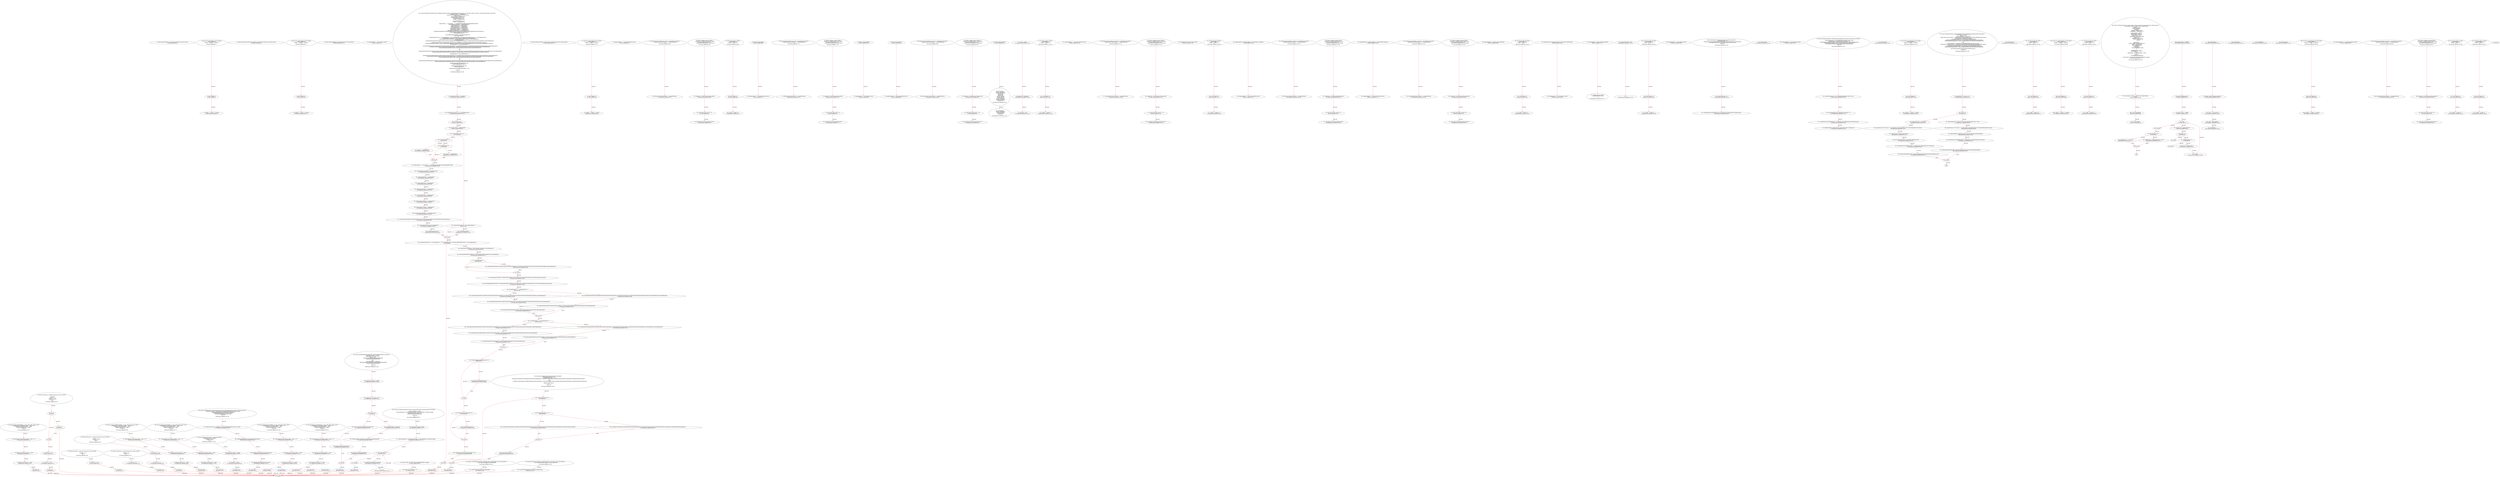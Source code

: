 digraph  {
13 [label="2_ function transfer(address to, uint256 value) public returns (bool success);\n13-function_definition-3-3", method="transfer(address to,uint256 value)", type_label=function_definition];
29 [label="3_ function bug_intou20(uint8 p_intou20) public{\n    uint8 vundflw1=0;\n    vundflw1 = vundflw1 + p_intou20;    \n}\n29-function_definition-4-7", method="bug_intou20(uint8 p_intou20)", type_label=function_definition];
37 [label="4_ uint8 vundflw1=0;\n37-new_variable-5-5", method="bug_intou20(uint8 p_intou20)", type_label=new_variable];
43 [label="5_ vundflw1 = vundflw1 + p_intou20;\n43-expression_statement-6-6", method="bug_intou20(uint8 p_intou20)", type_label=expression_statement];
49 [label="7_ function transferFrom(address from, address to, uint256 value) public returns (bool success);\n49-function_definition-8-8", method="transferFrom(address from,address to,uint256 value)", type_label=function_definition];
69 [label="8_ function bug_intou32(uint8 p_intou32) public{\n    uint8 vundflw1=0;\n    vundflw1 = vundflw1 + p_intou32;    \n}\n69-function_definition-9-12", method="bug_intou32(uint8 p_intou32)", type_label=function_definition];
77 [label="9_ uint8 vundflw1=0;\n77-new_variable-10-10", method="bug_intou32(uint8 p_intou32)", type_label=new_variable];
83 [label="10_ vundflw1 = vundflw1 + p_intou32;\n83-expression_statement-11-11", method="bug_intou32(uint8 p_intou32)", type_label=expression_statement];
89 [label="12_ function balanceOf(address account) external view returns(uint256);\n89-function_definition-13-13", method="balanceOf(address account)", type_label=function_definition];
101 [label="13_ mapping(address => uint) balances_intou38;\n101-new_variable-14-14", method="", type_label=new_variable];
107 [label="14_ function transfer_intou38(address _to, uint _value) public returns (bool) {\n    require(balances_intou38[msg.sender] - _value >= 0);   \n    balances_intou38[msg.sender] -= _value;   \n    balances_intou38[_to] += _value;   \n    return true;\n  }\n107-function_definition-15-20", method="transfer_intou38(address _to,uint _value)", type_label=function_definition];
123 [label="15_ require(balances_intou38[msg.sender] - _value >= 0);\n123-expression_statement-16-16", method="transfer_intou38(address _to,uint _value)", type_label=expression_statement];
136 [label="16_ balances_intou38[msg.sender] -= _value;\n136-expression_statement-17-17", method="transfer_intou38(address _to,uint _value)", type_label=expression_statement];
144 [label="17_ balances_intou38[_to] += _value;\n144-expression_statement-18-18", method="transfer_intou38(address _to,uint _value)", type_label=expression_statement];
150 [label="18_ return true;\n150-return-19-19", method="transfer_intou38(address _to,uint _value)", type_label=return];
153 [label="20_ function allowance(address _owner, address _spender)external view returns(uint256);\n153-function_definition-21-21", method="allowance(address _owner,address _spender)", type_label=function_definition];
169 [label="21_ function bug_intou4(uint8 p_intou4) public{\n    uint8 vundflw1=0;\n    vundflw1 = vundflw1 + p_intou4;    \n}\n169-function_definition-22-25", method="bug_intou4(uint8 p_intou4)", type_label=function_definition];
177 [label="22_ uint8 vundflw1=0;\n177-new_variable-23-23", method="bug_intou4(uint8 p_intou4)", type_label=new_variable];
183 [label="23_ vundflw1 = vundflw1 + p_intou4;\n183-expression_statement-24-24", method="bug_intou4(uint8 p_intou4)", type_label=expression_statement];
192 [label="27_ function mul(uint256 a, uint256 b) internal pure returns (uint256) \n    {\n        if (a == 0) {\n        return 0;}\n        uint256 c = a * b;\n        assert(c / a == b);\n        return c;\n    }\n192-function_definition-28-35", method="mul(uint256 a,uint256 b)", type_label=function_definition];
209 [label="29_ if_a == 0\n209-if-30-31", method="mul(uint256 a,uint256 b)", type_label=if];
3524 [label="29_ end_if", method="mul(uint256 a,uint256 b)", type_label=end_if];
214 [label="30_ return 0;\n214-return-31-31", method="mul(uint256 a,uint256 b)", type_label=return];
216 [label="31_ uint256 c = a * b;\n216-new_variable-32-32", method="mul(uint256 a,uint256 b)", type_label=new_variable];
224 [label="32_ assert(c / a == b);\n224-expression_statement-33-33", method="mul(uint256 a,uint256 b)", type_label=expression_statement];
233 [label="33_ return c;\n233-return-34-34", method="mul(uint256 a,uint256 b)", type_label=return];
235 [label="35_ function div(uint256 a, uint256 b) internal pure returns (uint256) \n    {\n        uint256 c = a / b;\n        return c;\n    }\n235-function_definition-36-40", method="div(uint256 a,uint256 b)", type_label=function_definition];
252 [label="37_ uint256 c = a / b;\n252-new_variable-38-38", method="div(uint256 a,uint256 b)", type_label=new_variable];
260 [label="38_ return c;\n260-return-39-39", method="div(uint256 a,uint256 b)", type_label=return];
262 [label="40_ function sub(uint256 a, uint256 b) internal pure returns (uint256) \n    {\n        assert(b <= a);\n        return a - b;\n    }\n262-function_definition-41-45", method="sub(uint256 a,uint256 b)", type_label=function_definition];
279 [label="42_ assert(b <= a);\n279-expression_statement-43-43", method="sub(uint256 a,uint256 b)", type_label=expression_statement];
286 [label="43_ return a - b;\n286-return-44-44", method="sub(uint256 a,uint256 b)", type_label=return];
290 [label="45_ function add(uint256 a, uint256 b) internal pure returns (uint256) \n    {\n        uint256 c = a + b;\n        assert(c >= a);\n        return c;\n    }\n290-function_definition-46-51", method="add(uint256 a,uint256 b)", type_label=function_definition];
307 [label="47_ uint256 c = a + b;\n307-new_variable-48-48", method="add(uint256 a,uint256 b)", type_label=new_variable];
315 [label="48_ assert(c >= a);\n315-expression_statement-49-49", method="add(uint256 a,uint256 b)", type_label=expression_statement];
322 [label="49_ return c;\n322-return-50-50", method="add(uint256 a,uint256 b)", type_label=return];
332 [label="54_ mapping(address => uint) public lockTime_intou13;\n332-new_variable-55-55", method="", type_label=new_variable];
339 [label="55_ function increaseLockTime_intou13(uint _secondsToIncrease) public {\n        lockTime_intou13[msg.sender] += _secondsToIncrease;   \n    }\n339-function_definition-56-58", method="increaseLockTime_intou13(uint _secondsToIncrease)", type_label=function_definition];
347 [label="56_ lockTime_intou13[msg.sender] += _secondsToIncrease;\n347-expression_statement-57-57", method="increaseLockTime_intou13(uint _secondsToIncrease)", type_label=expression_statement];
355 [label="58_ function withdraw_intou13() public {\n        require(now > lockTime_intou13[msg.sender]);    \n        uint transferValue_intou13 = 10;           \n        msg.sender.transfer(transferValue_intou13);\n    }\n355-function_definition-59-63", method="withdraw_intou13()", type_label=function_definition];
359 [label="59_ require(now > lockTime_intou13[msg.sender]);\n359-expression_statement-60-60", method="withdraw_intou13()", type_label=expression_statement];
370 [label="60_ uint transferValue_intou13 = 10;\n370-new_variable-61-61", method="withdraw_intou13()", type_label=new_variable];
376 [label="61_ msg.sender.transfer(transferValue_intou13);\n376-expression_statement-62-62", method="withdraw_intou13()", type_label=expression_statement];
403 [label="64_ function bug_intou11() public{\n    uint8 vundflw =0;\n    vundflw = vundflw -10;    \n}\n403-function_definition-65-68", method="bug_intou11()", type_label=function_definition];
407 [label="65_ uint8 vundflw =0;\n407-new_variable-66-66", method="bug_intou11()", type_label=new_variable];
413 [label="66_ vundflw = vundflw -10;\n413-expression_statement-67-67", method="bug_intou11()", type_label=expression_statement];
419 [label="68_ address payable admin;\n419-new_variable-69-69", method="", type_label=new_variable];
423 [label="69_ mapping(address => uint) public lockTime_intou1;\n423-new_variable-70-70", method="", type_label=new_variable];
430 [label="70_ function increaseLockTime_intou1(uint _secondsToIncrease) public {\n        lockTime_intou1[msg.sender] += _secondsToIncrease;   \n    }\n430-function_definition-71-73", method="increaseLockTime_intou1(uint _secondsToIncrease)", type_label=function_definition];
438 [label="71_ lockTime_intou1[msg.sender] += _secondsToIncrease;\n438-expression_statement-72-72", method="increaseLockTime_intou1(uint _secondsToIncrease)", type_label=expression_statement];
446 [label="73_ function withdraw_ovrflow1() public {\n        require(now > lockTime_intou1[msg.sender]);    \n        uint transferValue_intou1 = 10;           \n        msg.sender.transfer(transferValue_intou1);\n    }\n446-function_definition-74-78", method="withdraw_ovrflow1()", type_label=function_definition];
450 [label="74_ require(now > lockTime_intou1[msg.sender]);\n450-expression_statement-75-75", method="withdraw_ovrflow1()", type_label=expression_statement];
461 [label="75_ uint transferValue_intou1 = 10;\n461-new_variable-76-76", method="withdraw_ovrflow1()", type_label=new_variable];
467 [label="76_ msg.sender.transfer(transferValue_intou1);\n467-expression_statement-77-77", method="withdraw_ovrflow1()", type_label=expression_statement];
476 [label="78_ address public feeAddress;\n476-new_variable-79-79", method="", type_label=new_variable];
481 [label="79_ mapping(address => uint) balances_intou2;\n481-new_variable-80-80", method="", type_label=new_variable];
487 [label="80_ function transfer_undrflow2(address _to, uint _value) public returns (bool) {\n    require(balances_intou2[msg.sender] - _value >= 0);   \n    balances_intou2[msg.sender] -= _value;   \n    balances_intou2[_to] += _value;   \n    return true;\n  }\n487-function_definition-81-86", method="transfer_undrflow2(address _to,uint _value)", type_label=function_definition];
503 [label="81_ require(balances_intou2[msg.sender] - _value >= 0);\n503-expression_statement-82-82", method="transfer_undrflow2(address _to,uint _value)", type_label=expression_statement];
516 [label="82_ balances_intou2[msg.sender] -= _value;\n516-expression_statement-83-83", method="transfer_undrflow2(address _to,uint _value)", type_label=expression_statement];
524 [label="83_ balances_intou2[_to] += _value;\n524-expression_statement-84-84", method="transfer_undrflow2(address _to,uint _value)", type_label=expression_statement];
530 [label="84_ return true;\n530-return-85-85", method="transfer_undrflow2(address _to,uint _value)", type_label=return];
533 [label="86_ bool private dexStatus;\n533-new_variable-87-87", method="", type_label=new_variable];
538 [label="87_ mapping(address => uint) public lockTime_intou17;\n538-new_variable-88-88", method="", type_label=new_variable];
545 [label="88_ function increaseLockTime_intou17(uint _secondsToIncrease) public {\n        lockTime_intou17[msg.sender] += _secondsToIncrease;   \n    }\n545-function_definition-89-91", method="increaseLockTime_intou17(uint _secondsToIncrease)", type_label=function_definition];
553 [label="89_ lockTime_intou17[msg.sender] += _secondsToIncrease;\n553-expression_statement-90-90", method="increaseLockTime_intou17(uint _secondsToIncrease)", type_label=expression_statement];
561 [label="91_ function withdraw_intou17() public {\n        require(now > lockTime_intou17[msg.sender]);    \n        uint transferValue_intou17 = 10;           \n        msg.sender.transfer(transferValue_intou17);\n    }\n561-function_definition-92-96", method="withdraw_intou17()", type_label=function_definition];
565 [label="92_ require(now > lockTime_intou17[msg.sender]);\n565-expression_statement-93-93", method="withdraw_intou17()", type_label=expression_statement];
576 [label="93_ uint transferValue_intou17 = 10;\n576-new_variable-94-94", method="withdraw_intou17()", type_label=new_variable];
582 [label="94_ msg.sender.transfer(transferValue_intou17);\n582-expression_statement-95-95", method="withdraw_intou17()", type_label=expression_statement];
591 [label="96_ uint256 public tokenId=0;\n591-new_variable-97-97", method="", type_label=new_variable];
597 [label="97_ struct orders{\n        address userAddress;\n        address tokenAddress;\n        uint256 type_;\n        uint256 price;\n        uint256 total;\n        uint256 _decimal;\n        uint256 tradeTotal;\n        uint256 amount;\n        uint256 tradeAmount;\n        uint256 pairOrderID;\n        uint256 status; \n    }\n597-expression_statement-98-110", method="orders()", type_label=expression_statement];
643 [label="110_ struct tokens{\n        address tokenAddress;\n        string tokenSymbol;\n        uint256 decimals;\n        bool status;\n    }\n643-expression_statement-111-116", method="tokens()", type_label=expression_statement];
671 [label="117_ admin = _admin;\n671-expression_statement-118-118", method="", type_label=expression_statement];
675 [label="118_ feeAddress = feeAddress_;\n675-expression_statement-119-119", method="", type_label=expression_statement];
679 [label="119_ dexStatus = true;\n679-expression_statement-120-120", method="", type_label=expression_statement];
684 [label="121_ function bug_intou7() public{\n    uint8 vundflw =0;\n    vundflw = vundflw -10;    \n}\n684-function_definition-122-125", method="bug_intou7()", type_label=function_definition];
688 [label="122_ uint8 vundflw =0;\n688-new_variable-123-123", method="bug_intou7()", type_label=new_variable];
694 [label="123_ vundflw = vundflw -10;\n694-expression_statement-124-124", method="bug_intou7()", type_label=expression_statement];
700 [label="125_ mapping(address => uint) public lockTime_intou37;\n700-new_variable-126-126", method="", type_label=new_variable];
707 [label="126_ function increaseLockTime_intou37(uint _secondsToIncrease) public {\n        lockTime_intou37[msg.sender] += _secondsToIncrease;   \n    }\n707-function_definition-127-129", method="increaseLockTime_intou37(uint _secondsToIncrease)", type_label=function_definition];
715 [label="127_ lockTime_intou37[msg.sender] += _secondsToIncrease;\n715-expression_statement-128-128", method="increaseLockTime_intou37(uint _secondsToIncrease)", type_label=expression_statement];
723 [label="129_ function withdraw_intou37() public {\n        require(now > lockTime_intou37[msg.sender]);    \n        uint transferValue_intou37 = 10;           \n        msg.sender.transfer(transferValue_intou37);\n    }\n723-function_definition-130-134", method="withdraw_intou37()", type_label=function_definition];
727 [label="130_ require(now > lockTime_intou37[msg.sender]);\n727-expression_statement-131-131", method="withdraw_intou37()", type_label=expression_statement];
738 [label="131_ uint transferValue_intou37 = 10;\n738-new_variable-132-132", method="withdraw_intou37()", type_label=new_variable];
744 [label="132_ msg.sender.transfer(transferValue_intou37);\n744-expression_statement-133-133", method="withdraw_intou37()", type_label=expression_statement];
753 [label="134_ mapping(uint256=>orders) public Order;\n753-new_variable-135-135", method="", type_label=new_variable];
761 [label="135_ function bug_intou3() public{\n    uint8 vundflw =0;\n    vundflw = vundflw -10;    \n}\n761-function_definition-136-139", method="bug_intou3()", type_label=function_definition];
765 [label="136_ uint8 vundflw =0;\n765-new_variable-137-137", method="bug_intou3()", type_label=new_variable];
771 [label="137_ vundflw = vundflw -10;\n771-expression_statement-138-138", method="bug_intou3()", type_label=expression_statement];
777 [label="139_ mapping(address=>mapping(address=>uint256))public userDetails;\n777-new_variable-140-140", method="", type_label=new_variable];
786 [label="140_ mapping(address => uint) public lockTime_intou9;\n786-new_variable-141-141", method="", type_label=new_variable];
793 [label="141_ function increaseLockTime_intou9(uint _secondsToIncrease) public {\n        lockTime_intou9[msg.sender] += _secondsToIncrease;   \n    }\n793-function_definition-142-144", method="increaseLockTime_intou9(uint _secondsToIncrease)", type_label=function_definition];
801 [label="142_ lockTime_intou9[msg.sender] += _secondsToIncrease;\n801-expression_statement-143-143", method="increaseLockTime_intou9(uint _secondsToIncrease)", type_label=expression_statement];
809 [label="144_ function withdraw_intou9() public {\n        require(now > lockTime_intou9[msg.sender]);    \n        uint transferValue_intou9 = 10;           \n        msg.sender.transfer(transferValue_intou9);\n    }\n809-function_definition-145-149", method="withdraw_intou9()", type_label=function_definition];
813 [label="145_ require(now > lockTime_intou9[msg.sender]);\n813-expression_statement-146-146", method="withdraw_intou9()", type_label=expression_statement];
824 [label="146_ uint transferValue_intou9 = 10;\n824-new_variable-147-147", method="withdraw_intou9()", type_label=new_variable];
830 [label="147_ msg.sender.transfer(transferValue_intou9);\n830-expression_statement-148-148", method="withdraw_intou9()", type_label=expression_statement];
839 [label="149_ mapping(address=>mapping(address=>uint256))public feeAmount;\n839-new_variable-150-150", method="", type_label=new_variable];
848 [label="150_ mapping(address => uint) public lockTime_intou25;\n848-new_variable-151-151", method="", type_label=new_variable];
855 [label="151_ function increaseLockTime_intou25(uint _secondsToIncrease) public {\n        lockTime_intou25[msg.sender] += _secondsToIncrease;   \n    }\n855-function_definition-152-154", method="increaseLockTime_intou25(uint _secondsToIncrease)", type_label=function_definition];
863 [label="152_ lockTime_intou25[msg.sender] += _secondsToIncrease;\n863-expression_statement-153-153", method="increaseLockTime_intou25(uint _secondsToIncrease)", type_label=expression_statement];
871 [label="154_ function withdraw_intou25() public {\n        require(now > lockTime_intou25[msg.sender]);    \n        uint transferValue_intou25 = 10;           \n        msg.sender.transfer(transferValue_intou25);\n    }\n871-function_definition-155-159", method="withdraw_intou25()", type_label=function_definition];
875 [label="155_ require(now > lockTime_intou25[msg.sender]);\n875-expression_statement-156-156", method="withdraw_intou25()", type_label=expression_statement];
886 [label="156_ uint transferValue_intou25 = 10;\n886-new_variable-157-157", method="withdraw_intou25()", type_label=new_variable];
892 [label="157_ msg.sender.transfer(transferValue_intou25);\n892-expression_statement-158-158", method="withdraw_intou25()", type_label=expression_statement];
901 [label="159_ mapping(address=>uint256) public withdrawfee;\n901-new_variable-160-160", method="", type_label=new_variable];
908 [label="160_ function bug_intou19() public{\n    uint8 vundflw =0;\n    vundflw = vundflw -10;    \n}\n908-function_definition-161-164", method="bug_intou19()", type_label=function_definition];
912 [label="161_ uint8 vundflw =0;\n912-new_variable-162-162", method="bug_intou19()", type_label=new_variable];
918 [label="162_ vundflw = vundflw -10;\n918-expression_statement-163-163", method="bug_intou19()", type_label=expression_statement];
924 [label="164_ mapping(uint256=>mapping(uint256=>bool)) public orderPairStatus;\n924-new_variable-165-165", method="", type_label=new_variable];
933 [label="165_ mapping(address => uint) balances_intou26;\n933-new_variable-166-166", method="", type_label=new_variable];
939 [label="166_ function transfer_intou26(address _to, uint _value) public returns (bool) {\n    require(balances_intou26[msg.sender] - _value >= 0);   \n    balances_intou26[msg.sender] -= _value;   \n    balances_intou26[_to] += _value;   \n    return true;\n  }\n939-function_definition-167-172", method="transfer_intou26(address _to,uint _value)", type_label=function_definition];
955 [label="167_ require(balances_intou26[msg.sender] - _value >= 0);\n955-expression_statement-168-168", method="transfer_intou26(address _to,uint _value)", type_label=expression_statement];
968 [label="168_ balances_intou26[msg.sender] -= _value;\n968-expression_statement-169-169", method="transfer_intou26(address _to,uint _value)", type_label=expression_statement];
976 [label="169_ balances_intou26[_to] += _value;\n976-expression_statement-170-170", method="transfer_intou26(address _to,uint _value)", type_label=expression_statement];
982 [label="170_ return true;\n982-return-171-171", method="transfer_intou26(address _to,uint _value)", type_label=return];
985 [label="172_ mapping(address=>tokens) public tokendetails;\n985-new_variable-173-173", method="", type_label=new_variable];
993 [label="173_ modifier dexstatuscheck(){\n       require(dexStatus==true);\n       _;\n    }\n993-expression_statement-174-177", method="", type_label=expression_statement];
996 [label="174_ require(dexStatus==true);\n996-expression_statement-175-175", method="", type_label=expression_statement];
1004 [label="175_ _;\n1004-expression_statement-176-176", method="", type_label=expression_statement];
1006 [label="177_ function setDexStatus(bool status_) public returns(bool){\n        require(msg.sender == admin);\n        dexStatus = status_;\n        return true;\n    }\n1006-function_definition-178-182", method="setDexStatus(bool status_)", type_label=function_definition];
1018 [label="178_ require(msg.sender == admin);\n1018-expression_statement-179-179", method="setDexStatus(bool status_)", type_label=expression_statement];
1027 [label="179_ dexStatus = status_;\n1027-expression_statement-180-180", method="setDexStatus(bool status_)", type_label=expression_statement];
1031 [label="180_ return true;\n1031-return-181-181", method="setDexStatus(bool status_)", type_label=return];
1034 [label="182_ function bug_intou23() public{\n    uint8 vundflw =0;\n    vundflw = vundflw -10;    \n}\n1034-function_definition-183-186", method="bug_intou23()", type_label=function_definition];
1038 [label="183_ uint8 vundflw =0;\n1038-new_variable-184-184", method="bug_intou23()", type_label=new_variable];
1044 [label="184_ vundflw = vundflw -10;\n1044-expression_statement-185-185", method="bug_intou23()", type_label=expression_statement];
1050 [label="186_ function addToken(address tokenAddress,string memory tokenSymbol,uint256 decimal_) public returns(bool){\n        require(msg.sender == feeAddress && tokendetails[tokenAddress].status==false);\n        tokendetails[tokenAddress].tokenSymbol=tokenSymbol;\n        tokendetails[tokenAddress].decimals=decimal_;\n        tokendetails[tokenAddress].status=true;\n        return true;\n    }\n1050-function_definition-187-193", method="addToken(address tokenAddress,string memory tokenSymbol,uint256 decimal_)", type_label=function_definition];
1070 [label="187_ require(msg.sender == feeAddress && tokendetails[tokenAddress].status==false);\n1070-expression_statement-188-188", method="addToken(address tokenAddress,string memory tokenSymbol,uint256 decimal_)", type_label=expression_statement];
1088 [label="188_ tokendetails[tokenAddress].tokenSymbol=tokenSymbol;\n1088-expression_statement-189-189", method="addToken(address tokenAddress,string memory tokenSymbol,uint256 decimal_)", type_label=expression_statement];
1096 [label="189_ tokendetails[tokenAddress].decimals=decimal_;\n1096-expression_statement-190-190", method="addToken(address tokenAddress,string memory tokenSymbol,uint256 decimal_)", type_label=expression_statement];
1104 [label="190_ tokendetails[tokenAddress].status=true;\n1104-expression_statement-191-191", method="addToken(address tokenAddress,string memory tokenSymbol,uint256 decimal_)", type_label=expression_statement];
1113 [label="191_ return true;\n1113-return-192-192", method="addToken(address tokenAddress,string memory tokenSymbol,uint256 decimal_)", type_label=return];
1116 [label="193_ mapping(address => uint) balances_intou14;\n1116-new_variable-194-194", method="", type_label=new_variable];
1122 [label="194_ function transfer_intou14(address _to, uint _value) public returns (bool) {\n    require(balances_intou14[msg.sender] - _value >= 0);   \n    balances_intou14[msg.sender] -= _value;   \n    balances_intou14[_to] += _value;   \n    return true;\n  }\n1122-function_definition-195-200", method="transfer_intou14(address _to,uint _value)", type_label=function_definition];
1138 [label="195_ require(balances_intou14[msg.sender] - _value >= 0);\n1138-expression_statement-196-196", method="transfer_intou14(address _to,uint _value)", type_label=expression_statement];
1151 [label="196_ balances_intou14[msg.sender] -= _value;\n1151-expression_statement-197-197", method="transfer_intou14(address _to,uint _value)", type_label=expression_statement];
1159 [label="197_ balances_intou14[_to] += _value;\n1159-expression_statement-198-198", method="transfer_intou14(address _to,uint _value)", type_label=expression_statement];
1165 [label="198_ return true;\n1165-return-199-199", method="transfer_intou14(address _to,uint _value)", type_label=return];
1168 [label="200_ function deposit() dexstatuscheck public payable returns(bool) {\n        require(msg.value > 0);\n        userDetails[msg.sender][address(0)]=userDetails[msg.sender][address(0)].add(msg.value);\n        emit DepositandWithdraw( msg.sender, address(0),msg.value,0);\n        return true;\n    }\n1168-function_definition-201-206", method="deposit()", type_label=function_definition];
1170 [label="200_ dexstatuscheck\n1170-expression_statement-201-201", method="deposit()", type_label=expression_statement];
1179 [label="201_ require(msg.value > 0);\n1179-expression_statement-202-202", method="deposit()", type_label=expression_statement];
1188 [label="202_ userDetails[msg.sender][address(0)]=userDetails[msg.sender][address(0)].add(msg.value);\n1188-expression_statement-203-203", method="deposit()", type_label=expression_statement];
1231 [label="204_ return true;\n1231-return-205-205", method="deposit()", type_label=return];
1234 [label="206_ mapping(address => uint) balances_intou30;\n1234-new_variable-207-207", method="", type_label=new_variable];
1240 [label="207_ function transfer_intou30(address _to, uint _value) public returns (bool) {\n    require(balances_intou30[msg.sender] - _value >= 0);   \n    balances_intou30[msg.sender] -= _value;   \n    balances_intou30[_to] += _value;   \n    return true;\n  }\n1240-function_definition-208-213", method="transfer_intou30(address _to,uint _value)", type_label=function_definition];
1256 [label="208_ require(balances_intou30[msg.sender] - _value >= 0);\n1256-expression_statement-209-209", method="transfer_intou30(address _to,uint _value)", type_label=expression_statement];
1269 [label="209_ balances_intou30[msg.sender] -= _value;\n1269-expression_statement-210-210", method="transfer_intou30(address _to,uint _value)", type_label=expression_statement];
1277 [label="210_ balances_intou30[_to] += _value;\n1277-expression_statement-211-211", method="transfer_intou30(address _to,uint _value)", type_label=expression_statement];
1283 [label="211_ return true;\n1283-return-212-212", method="transfer_intou30(address _to,uint _value)", type_label=return];
1286 [label="213_ function tokenDeposit(address tokenaddr,uint256 tokenAmount) dexstatuscheck public returns(bool)\n    {\n        require(tokenAmount > 0 && tokendetails[tokenaddr].status==true);\n        require(tokenallowance(tokenaddr,msg.sender) > 0);\n        userDetails[msg.sender][tokenaddr] = userDetails[msg.sender][tokenaddr].add(tokenAmount);\n        Token(tokenaddr).transferFrom(msg.sender,address(this), tokenAmount);\n        emit DepositandWithdraw( msg.sender,tokenaddr,tokenAmount,0);\n        return true;\n    }\n1286-function_definition-214-222", method="tokenDeposit(address tokenaddr,uint256 tokenAmount)", type_label=function_definition];
1296 [label="213_ dexstatuscheck\n1296-expression_statement-214-214", method="tokenDeposit(address tokenaddr,uint256 tokenAmount)", type_label=expression_statement];
1304 [label="215_ require(tokenAmount > 0 && tokendetails[tokenaddr].status==true);\n1304-expression_statement-216-216", method="tokenDeposit(address tokenaddr,uint256 tokenAmount)", type_label=expression_statement];
1320 [label="216_ require(tokenallowance(tokenaddr,msg.sender) > 0);\n1320-expression_statement-217-217", method="tokenDeposit(address tokenaddr,uint256 tokenAmount)", type_label=expression_statement];
1334 [label="217_ userDetails[msg.sender][tokenaddr] = userDetails[msg.sender][tokenaddr].add(tokenAmount);\n1334-expression_statement-218-218", method="tokenDeposit(address tokenaddr,uint256 tokenAmount)", type_label=expression_statement];
1355 [label="218_ Token(tokenaddr).transferFrom(msg.sender,address(this), tokenAmount);\n1355-expression_statement-219-219", method="tokenDeposit(address tokenaddr,uint256 tokenAmount)", type_label=expression_statement];
1385 [label="220_ return true;\n1385-return-221-221", method="tokenDeposit(address tokenaddr,uint256 tokenAmount)", type_label=return];
1388 [label="222_ function bug_intou8(uint8 p_intou8) public{\n    uint8 vundflw1=0;\n    vundflw1 = vundflw1 + p_intou8;    \n}\n1388-function_definition-223-226", method="bug_intou8(uint8 p_intou8)", type_label=function_definition];
1396 [label="223_ uint8 vundflw1=0;\n1396-new_variable-224-224", method="bug_intou8(uint8 p_intou8)", type_label=new_variable];
1402 [label="224_ vundflw1 = vundflw1 + p_intou8;\n1402-expression_statement-225-225", method="bug_intou8(uint8 p_intou8)", type_label=expression_statement];
1408 [label="226_ function withdraw(uint8 type_,address tokenaddr,uint256 amount) dexstatuscheck public returns(bool) {\n        require(type_ ==0 || type_ == 1);\n         if(type_==0){  \n         require(tokenaddr == address(0));\n         require(amount>0 && amount <= userDetails[msg.sender][address(0)] && withdrawfee[address(0)]<amount);\n         require(amount<=address(this).balance);\n                msg.sender.transfer(amount.sub(withdrawfee[address(0)]));    \n                userDetails[msg.sender][address(0)] = userDetails[msg.sender][address(0)].sub(amount);\n                feeAmount[admin][address(0)] = feeAmount[admin][address(0)].add(withdrawfee[address(0)]);\n        }\n        else{  \n        require(tokenaddr != address(0) && tokendetails[tokenaddr].status==true);\n        require(amount>0 && amount <= userDetails[msg.sender][tokenaddr] && withdrawfee[tokenaddr]<amount);\n              Token(tokenaddr).transfer(msg.sender, (amount.sub(withdrawfee[tokenaddr])));\n              userDetails[msg.sender][tokenaddr] = userDetails[msg.sender][tokenaddr].sub(amount);\n              feeAmount[admin][tokenaddr] = feeAmount[admin][tokenaddr].add(withdrawfee[tokenaddr]);\n        }\n        emit DepositandWithdraw( msg.sender,tokenaddr,amount,1);\n        return true;\n    }\n1408-function_definition-227-246", method="withdraw(uint8 type_,address tokenaddr,uint256 amount)", type_label=function_definition];
1422 [label="226_ dexstatuscheck\n1422-expression_statement-227-227", method="withdraw(uint8 type_,address tokenaddr,uint256 amount)", type_label=expression_statement];
1430 [label="227_ require(type_ ==0 || type_ == 1);\n1430-expression_statement-228-228", method="withdraw(uint8 type_,address tokenaddr,uint256 amount)", type_label=expression_statement];
1441 [label="228_ if_type_==0\n1441-if-229-243", method="withdraw(uint8 type_,address tokenaddr,uint256 amount)", type_label=if];
4756 [label="228_ end_if", method="withdraw(uint8 type_,address tokenaddr,uint256 amount)", type_label=end_if];
1446 [label="229_ require(tokenaddr == address(0));\n1446-expression_statement-230-230", method="withdraw(uint8 type_,address tokenaddr,uint256 amount)", type_label=expression_statement];
1455 [label="230_ require(amount>0 && amount <= userDetails[msg.sender][address(0)] && withdrawfee[address(0)]<amount);\n1455-expression_statement-231-231", method="withdraw(uint8 type_,address tokenaddr,uint256 amount)", type_label=expression_statement];
1482 [label="231_ require(amount<=address(this).balance);\n1482-expression_statement-232-232", method="withdraw(uint8 type_,address tokenaddr,uint256 amount)", type_label=expression_statement];
1493 [label="232_ msg.sender.transfer(amount.sub(withdrawfee[address(0)]));\n1493-expression_statement-233-233", method="withdraw(uint8 type_,address tokenaddr,uint256 amount)", type_label=expression_statement];
1511 [label="233_ userDetails[msg.sender][address(0)] = userDetails[msg.sender][address(0)].sub(amount);\n1511-expression_statement-234-234", method="withdraw(uint8 type_,address tokenaddr,uint256 amount)", type_label=expression_statement];
1536 [label="234_ feeAmount[admin][address(0)] = feeAmount[admin][address(0)].add(withdrawfee[address(0)]);\n1536-expression_statement-235-235", method="withdraw(uint8 type_,address tokenaddr,uint256 amount)", type_label=expression_statement];
1562 [label="237_ require(tokenaddr != address(0) && tokendetails[tokenaddr].status==true);\n1562-expression_statement-238-238", method="withdraw(uint8 type_,address tokenaddr,uint256 amount)", type_label=expression_statement];
1580 [label="238_ require(amount>0 && amount <= userDetails[msg.sender][tokenaddr] && withdrawfee[tokenaddr]<amount);\n1580-expression_statement-239-239", method="withdraw(uint8 type_,address tokenaddr,uint256 amount)", type_label=expression_statement];
1603 [label="239_ Token(tokenaddr).transfer(msg.sender, (amount.sub(withdrawfee[tokenaddr])));\n1603-expression_statement-240-240", method="withdraw(uint8 type_,address tokenaddr,uint256 amount)", type_label=expression_statement];
1625 [label="240_ userDetails[msg.sender][tokenaddr] = userDetails[msg.sender][tokenaddr].sub(amount);\n1625-expression_statement-241-241", method="withdraw(uint8 type_,address tokenaddr,uint256 amount)", type_label=expression_statement];
1646 [label="241_ feeAmount[admin][tokenaddr] = feeAmount[admin][tokenaddr].add(withdrawfee[tokenaddr]);\n1646-expression_statement-242-242", method="withdraw(uint8 type_,address tokenaddr,uint256 amount)", type_label=expression_statement];
1677 [label="244_ return true;\n1677-return-245-245", method="withdraw(uint8 type_,address tokenaddr,uint256 amount)", type_label=return];
1680 [label="246_ function bug_intou39() public{\n    uint8 vundflw =0;\n    vundflw = vundflw -10;    \n}\n1680-function_definition-247-250", method="bug_intou39()", type_label=function_definition];
1684 [label="247_ uint8 vundflw =0;\n1684-new_variable-248-248", method="bug_intou39()", type_label=new_variable];
1690 [label="248_ vundflw = vundflw -10;\n1690-expression_statement-249-249", method="bug_intou39()", type_label=expression_statement];
1696 [label="250_ function adminProfitWithdraw(uint8 type_,address tokenAddr)public returns(bool){  \n       require(msg.sender == admin);\n       require(type_ ==0 || type_ == 1);\n         if(type_==0){  \n            admin.transfer(feeAmount[admin][address(0)]);\n            feeAmount[admin][address(0)]=0;\n        }\n        else{  \n            require(tokenAddr != address(0)) ;\n            Token(tokenAddr).transfer(admin, feeAmount[admin][tokenAddr]);\n            feeAmount[admin][tokenAddr]=0;\n        }\n            return true;\n        }\n1696-function_definition-251-264", method="adminProfitWithdraw(uint8 type_,address tokenAddr)", type_label=function_definition];
1712 [label="251_ require(msg.sender == admin);\n1712-expression_statement-252-252", method="adminProfitWithdraw(uint8 type_,address tokenAddr)", type_label=expression_statement];
1721 [label="252_ require(type_ ==0 || type_ == 1);\n1721-expression_statement-253-253", method="adminProfitWithdraw(uint8 type_,address tokenAddr)", type_label=expression_statement];
1732 [label="253_ if_type_==0\n1732-if-254-262", method="adminProfitWithdraw(uint8 type_,address tokenAddr)", type_label=if];
5047 [label="253_ end_if", method="adminProfitWithdraw(uint8 type_,address tokenAddr)", type_label=end_if];
1737 [label="254_ admin.transfer(feeAmount[admin][address(0)]);\n1737-expression_statement-255-255", method="adminProfitWithdraw(uint8 type_,address tokenAddr)", type_label=expression_statement];
1750 [label="255_ feeAmount[admin][address(0)]=0;\n1750-expression_statement-256-256", method="adminProfitWithdraw(uint8 type_,address tokenAddr)", type_label=expression_statement];
1761 [label="258_ require(tokenAddr != address(0)) ;\n1761-expression_statement-259-259", method="adminProfitWithdraw(uint8 type_,address tokenAddr)", type_label=expression_statement];
1770 [label="259_ Token(tokenAddr).transfer(admin, feeAmount[admin][tokenAddr]);\n1770-expression_statement-260-260", method="adminProfitWithdraw(uint8 type_,address tokenAddr)", type_label=expression_statement];
1786 [label="260_ feeAmount[admin][tokenAddr]=0;\n1786-expression_statement-261-261", method="adminProfitWithdraw(uint8 type_,address tokenAddr)", type_label=expression_statement];
1794 [label="262_ return true;\n1794-return-263-263", method="adminProfitWithdraw(uint8 type_,address tokenAddr)", type_label=return];
1797 [label="264_ function bug_intou36(uint8 p_intou36) public{\n    uint8 vundflw1=0;\n    vundflw1 = vundflw1 + p_intou36;    \n}\n1797-function_definition-265-268", method="bug_intou36(uint8 p_intou36)", type_label=function_definition];
1805 [label="265_ uint8 vundflw1=0;\n1805-new_variable-266-266", method="bug_intou36(uint8 p_intou36)", type_label=new_variable];
1811 [label="266_ vundflw1 = vundflw1 + p_intou36;\n1811-expression_statement-267-267", method="bug_intou36(uint8 p_intou36)", type_label=expression_statement];
1817 [label="268_ function setwithdrawfee(address[] memory addr,uint256[] memory feeamount)public returns(bool)\n        {\n          require(msg.sender==admin);\n          require(addr.length <10 && feeamount.length < 10 && addr.length==feeamount.length);\n          for(uint8 i=0;i<addr.length;i++){\n            withdrawfee[addr[i]]=feeamount[i];    \n          }\n           return true;\n        }\n1817-function_definition-269-277", method="setwithdrawfee(address[] memory addr,uint256[] memory feeamount)", type_label=function_definition];
1835 [label="270_ require(msg.sender==admin);\n1835-expression_statement-271-271", method="setwithdrawfee(address[] memory addr,uint256[] memory feeamount)", type_label=expression_statement];
1844 [label="271_ require(addr.length <10 && feeamount.length < 10 && addr.length==feeamount.length);\n1844-expression_statement-272-272", method="setwithdrawfee(address[] memory addr,uint256[] memory feeamount)", type_label=expression_statement];
1867 [label="272_ for(i<addr.length;;i++)\n1867-for-273-275", method="setwithdrawfee(address[] memory addr,uint256[] memory feeamount)", type_label=for];
5182 [label="272_ end_loop", method="setwithdrawfee(address[] memory addr,uint256[] memory feeamount)", type_label=end_loop];
1880 [label="272_ i++\n1880-expression_statement-273-273", method="setwithdrawfee(address[] memory addr,uint256[] memory feeamount)", type_label=expression_statement];
1883 [label="273_ withdrawfee[addr[i]]=feeamount[i];\n1883-expression_statement-274-274", method="setwithdrawfee(address[] memory addr,uint256[] memory feeamount)", type_label=expression_statement];
1893 [label="275_ return true;\n1893-return-276-276", method="setwithdrawfee(address[] memory addr,uint256[] memory feeamount)", type_label=return];
1896 [label="277_ function bug_intou35() public{\n    uint8 vundflw =0;\n    vundflw = vundflw -10;    \n}\n1896-function_definition-278-281", method="bug_intou35()", type_label=function_definition];
1900 [label="278_ uint8 vundflw =0;\n1900-new_variable-279-279", method="bug_intou35()", type_label=new_variable];
1906 [label="279_ vundflw = vundflw -10;\n1906-expression_statement-280-280", method="bug_intou35()", type_label=expression_statement];
1912 [label="281_ function verify(string memory  message, uint8 v, bytes32 r, bytes32 s) private pure returns (address signer) {\n        string memory header = \"\x19Ethereum Signed Message:\n000000\";\n        uint256 lengthOffset;\n        uint256 length;\n        assembly {\n            length := mload(message)\n            lengthOffset := add(header, 57)\n        }\n        require(length <= 999999);\n        uint256 lengthLength = 0;\n        uint256 divisor = 100000; \n        while (divisor != 0) {\n            uint256 digit = length.div(divisor);\n            if (digit == 0) {\n                if (lengthLength == 0) {\n                      divisor = divisor.div(10);\n                      continue;\n                    }\n            }\n            lengthLength++;\n            length = length.sub(digit.mul(divisor));\n            divisor = divisor.div(10);\n            digit = digit.add(0x30);\n            lengthOffset++;\n            assembly {\n                mstore8(lengthOffset, digit)\n            }\n        }  \n        if (lengthLength == 0) {\n            lengthLength = 1 + 0x19 + 1;\n        } else {\n            lengthLength = lengthLength.add(1 + 0x19);\n        }\n        assembly {\n            mstore(header, lengthLength)\n        }\n        bytes32 check = keccak256(abi.encodePacked(header, message));\n        return ecrecover(check, v, r, s);\n    }\n1912-function_definition-282-320", method="verify(string memory  message,uint8 v,bytes32 r,bytes32 s)", type_label=function_definition];
1938 [label="282_ string memory header = \"\x19Ethereum Signed Message:\n000000\";\n1938-new_variable-283-283", method="verify(string memory  message,uint8 v,bytes32 r,bytes32 s)", type_label=new_variable];
1945 [label="283_ uint256 lengthOffset;\n1945-new_variable-284-284", method="verify(string memory  message,uint8 v,bytes32 r,bytes32 s)", type_label=new_variable];
1950 [label="284_ uint256 length;\n1950-new_variable-285-285", method="verify(string memory  message,uint8 v,bytes32 r,bytes32 s)", type_label=new_variable];
1975 [label="289_ require(length <= 999999);\n1975-expression_statement-290-290", method="verify(string memory  message,uint8 v,bytes32 r,bytes32 s)", type_label=expression_statement];
1982 [label="290_ uint256 lengthLength = 0;\n1982-new_variable-291-291", method="verify(string memory  message,uint8 v,bytes32 r,bytes32 s)", type_label=new_variable];
1988 [label="291_ uint256 divisor = 100000;\n1988-new_variable-292-292", method="verify(string memory  message,uint8 v,bytes32 r,bytes32 s)", type_label=new_variable];
1994 [label="292_ while\n1994-while-293-309", method="verify(string memory  message,uint8 v,bytes32 r,bytes32 s)", type_label=while];
5309 [label="292_ end_loop", method="verify(string memory  message,uint8 v,bytes32 r,bytes32 s)", type_label=end_loop];
1999 [label="293_ uint256 digit = length.div(divisor);\n1999-new_variable-294-294", method="verify(string memory  message,uint8 v,bytes32 r,bytes32 s)", type_label=new_variable];
2010 [label="294_ if_digit == 0\n2010-if-295-300", method="verify(string memory  message,uint8 v,bytes32 r,bytes32 s)", type_label=if];
5325 [label="294_ end_if", method="verify(string memory  message,uint8 v,bytes32 r,bytes32 s)", type_label=end_if];
2015 [label="295_ if_lengthLength == 0\n2015-if-296-299", method="verify(string memory  message,uint8 v,bytes32 r,bytes32 s)", type_label=if];
5330 [label="295_ end_if", method="verify(string memory  message,uint8 v,bytes32 r,bytes32 s)", type_label=end_if];
2020 [label="296_ divisor = divisor.div(10);\n2020-expression_statement-297-297", method="verify(string memory  message,uint8 v,bytes32 r,bytes32 s)", type_label=expression_statement];
2029 [label="297_ continue;\n2029-expression_statement-298-298", method="verify(string memory  message,uint8 v,bytes32 r,bytes32 s)", type_label=expression_statement];
2030 [label="300_ lengthLength++;\n2030-expression_statement-301-301", method="verify(string memory  message,uint8 v,bytes32 r,bytes32 s)", type_label=expression_statement];
2031 [label="300_ lengthLength++\n2031-expression_statement-301-301", method="verify(string memory  message,uint8 v,bytes32 r,bytes32 s)", type_label=expression_statement];
2033 [label="301_ length = length.sub(digit.mul(divisor));\n2033-expression_statement-302-302", method="verify(string memory  message,uint8 v,bytes32 r,bytes32 s)", type_label=expression_statement];
2047 [label="302_ divisor = divisor.div(10);\n2047-expression_statement-303-303", method="verify(string memory  message,uint8 v,bytes32 r,bytes32 s)", type_label=expression_statement];
2056 [label="303_ digit = digit.add(0x30);\n2056-expression_statement-304-304", method="verify(string memory  message,uint8 v,bytes32 r,bytes32 s)", type_label=expression_statement];
2065 [label="304_ lengthOffset++;\n2065-expression_statement-305-305", method="verify(string memory  message,uint8 v,bytes32 r,bytes32 s)", type_label=expression_statement];
2066 [label="304_ lengthOffset++\n2066-expression_statement-305-305", method="verify(string memory  message,uint8 v,bytes32 r,bytes32 s)", type_label=expression_statement];
2077 [label="309_ if_lengthLength == 0\n2077-if-310-314", method="verify(string memory  message,uint8 v,bytes32 r,bytes32 s)", type_label=if];
5392 [label="309_ end_if", method="verify(string memory  message,uint8 v,bytes32 r,bytes32 s)", type_label=end_if];
2082 [label="310_ lengthLength = 1 + 0x19 + 1;\n2082-expression_statement-311-311", method="verify(string memory  message,uint8 v,bytes32 r,bytes32 s)", type_label=expression_statement];
2091 [label="312_ lengthLength = lengthLength.add(1 + 0x19);\n2091-expression_statement-313-313", method="verify(string memory  message,uint8 v,bytes32 r,bytes32 s)", type_label=expression_statement];
2111 [label="317_ bytes32 check = keccak256(abi.encodePacked(header, message));\n2111-new_variable-318-318", method="verify(string memory  message,uint8 v,bytes32 r,bytes32 s)", type_label=new_variable];
2127 [label="318_ return ecrecover(check, v, r, s);\n2127-return-319-319", method="verify(string memory  message,uint8 v,bytes32 r,bytes32 s)", type_label=return];
2138 [label="320_ function makeOrder(uint256[9] memory tradeDetails,address[2] memory traderAddresses,string memory message,uint8  v,bytes32 r,bytes32 s) dexstatuscheck public returns(bool){\n      require(msg.sender == feeAddress);\n       require(verify((message),v,r,s)==traderAddresses[1]);\n      uint256 amount__;\n        uint256 orderiD = tradeDetails[0];\n        if(Order[orderiD].status==0){    \n            if(tradeDetails[6] == 0){\n                amount__ = tradeDetails[3];\n            }\n            else if(tradeDetails[6] ==1){\n                amount__ = tradeDetails[1];\n            }\n            require(amount__ > 0 && amount__ <= userDetails[traderAddresses[1]][traderAddresses[0]]);\n                Order[orderiD].userAddress = traderAddresses[1];\n                Order[orderiD].type_ = tradeDetails[6];\n                Order[orderiD].price = tradeDetails[2];\n                Order[orderiD].amount  = tradeDetails[1];\n                Order[orderiD].total  = tradeDetails[3];\n                Order[orderiD].tradeTotal  = tradeDetails[3];\n                Order[orderiD]._decimal  = tradeDetails[7];\n                Order[orderiD].tokenAddress = traderAddresses[0];       \n                userDetails[traderAddresses[1]][traderAddresses[0]]=userDetails[traderAddresses[1]][traderAddresses[0]].sub(amount__);\n                Order[orderiD].tradeAmount=tradeDetails[1];\n                Order[orderiD].status=1;\n        }\n        else if(Order[orderiD].status==1 && tradeDetails[8]==0){  \n            cancelOrder(orderiD);\n        }\n        if(Order[orderiD].status==1 && tradeDetails[1] > 0 && tradeDetails[8]>0 && Order[tradeDetails[8]].status==1 && tradeDetails[3]>0){  \n                Order[orderiD].tradeAmount =Order[orderiD].tradeAmount.sub(tradeDetails[1]);\n                Order[tradeDetails[8]].tradeAmount =Order[tradeDetails[8]].tradeAmount.sub(tradeDetails[1]);\n                if(tradeDetails[2]>0){\n                    userDetails[Order[orderiD].userAddress][Order[orderiD].tokenAddress]=userDetails[Order[orderiD].userAddress][Order[orderiD].tokenAddress].add(tradeDetails[2]);\n                }\n                Order[orderiD].tradeTotal =Order[orderiD].tradeTotal.sub(((tradeDetails[1].mul(Order[orderiD].price)).div(Order[orderiD]._decimal)));\n                Order[tradeDetails[8]].tradeTotal =Order[tradeDetails[8]].tradeTotal.sub(((tradeDetails[1].mul(Order[tradeDetails[8]].price)).div(Order[tradeDetails[8]]._decimal)));\n                    if(tradeDetails[6] == 1 || tradeDetails[6]==3)\n                    {\n                        userDetails[Order[orderiD].userAddress][Order[tradeDetails[8]].tokenAddress]=userDetails[Order[orderiD].userAddress][Order[tradeDetails[8]].tokenAddress].add(tradeDetails[1]);\n                        userDetails[Order[orderiD].userAddress][traderAddresses[0]]= userDetails[Order[orderiD].userAddress][traderAddresses[0]].sub(tradeDetails[4]);    \n                        feeAmount[admin][traderAddresses[0]]= feeAmount[admin][traderAddresses[0]].add(tradeDetails[4]);\n                    }\n                    else\n                    {\n                         userDetails[Order[orderiD].userAddress][Order[tradeDetails[8]].tokenAddress]=userDetails[Order[orderiD].userAddress][Order[tradeDetails[8]].tokenAddress].add(tradeDetails[1].sub(tradeDetails[4]));\n                            feeAmount[admin][Order[tradeDetails[8]].tokenAddress]= feeAmount[admin][Order[tradeDetails[8]].tokenAddress].add(tradeDetails[4]);\n                    }\n                    if(tradeDetails[6] == 2 || tradeDetails[6]==3)\n                    {\n                        userDetails[Order[tradeDetails[8]].userAddress][Order[orderiD].tokenAddress]=userDetails[Order[tradeDetails[8]].userAddress][Order[orderiD].tokenAddress].add(tradeDetails[3]);\n                        userDetails[Order[tradeDetails[8]].userAddress][traderAddresses[0]]= userDetails[Order[tradeDetails[8]].userAddress][traderAddresses[0]].sub(tradeDetails[5]);\n                        feeAmount[admin][traderAddresses[0]]= feeAmount[admin][traderAddresses[0]].add(tradeDetails[5]);\n                    }\n                    else\n                    {\n                         userDetails[Order[tradeDetails[8]].userAddress][Order[orderiD].tokenAddress]=userDetails[Order[tradeDetails[8]].userAddress][Order[orderiD].tokenAddress].add(tradeDetails[3].sub(tradeDetails[5]));\n                         feeAmount[admin][Order[orderiD].tokenAddress]= feeAmount[admin][Order[orderiD].tokenAddress].add(tradeDetails[5]);\n                    }\n                if(Order[tradeDetails[8]].tradeAmount==0){\n                    Order[tradeDetails[8]].status=2;    \n                }\n                if(Order[orderiD].tradeAmount==0){\n                    Order[orderiD].status=2;    \n                }\n                orderPairStatus[orderiD][tradeDetails[8]] = true;\n            }\n        return true; \n    }\n2138-function_definition-321-388", method="makeOrder(uint256[9] memory tradeDetails,address[2] memory traderAddresses,string memory message,uint8  v,bytes32 r,bytes32 s)", type_label=function_definition];
2168 [label="320_ dexstatuscheck\n2168-expression_statement-321-321", method="makeOrder(uint256[9] memory tradeDetails,address[2] memory traderAddresses,string memory message,uint8  v,bytes32 r,bytes32 s)", type_label=expression_statement];
2176 [label="321_ require(msg.sender == feeAddress);\n2176-expression_statement-322-322", method="makeOrder(uint256[9] memory tradeDetails,address[2] memory traderAddresses,string memory message,uint8  v,bytes32 r,bytes32 s)", type_label=expression_statement];
2185 [label="322_ require(verify((message),v,r,s)==traderAddresses[1]);\n2185-expression_statement-323-323", method="makeOrder(uint256[9] memory tradeDetails,address[2] memory traderAddresses,string memory message,uint8  v,bytes32 r,bytes32 s)", type_label=expression_statement];
2204 [label="323_ uint256 amount__;\n2204-new_variable-324-324", method="makeOrder(uint256[9] memory tradeDetails,address[2] memory traderAddresses,string memory message,uint8  v,bytes32 r,bytes32 s)", type_label=new_variable];
2209 [label="324_ uint256 orderiD = tradeDetails[0];\n2209-new_variable-325-325", method="makeOrder(uint256[9] memory tradeDetails,address[2] memory traderAddresses,string memory message,uint8  v,bytes32 r,bytes32 s)", type_label=new_variable];
2217 [label="325_ if_Order[orderiD].status==0\n2217-if-326-348", method="makeOrder(uint256[9] memory tradeDetails,address[2] memory traderAddresses,string memory message,uint8  v,bytes32 r,bytes32 s)", type_label=if];
5532 [label="325_ end_if", method="makeOrder(uint256[9] memory tradeDetails,address[2] memory traderAddresses,string memory message,uint8  v,bytes32 r,bytes32 s)", type_label=end_if];
2226 [label="326_ if_tradeDetails[6] == 0\n2226-if-327-332", method="makeOrder(uint256[9] memory tradeDetails,address[2] memory traderAddresses,string memory message,uint8  v,bytes32 r,bytes32 s)", type_label=if];
5541 [label="326_ end_if", method="makeOrder(uint256[9] memory tradeDetails,address[2] memory traderAddresses,string memory message,uint8  v,bytes32 r,bytes32 s)", type_label=end_if];
2233 [label="327_ amount__ = tradeDetails[3];\n2233-expression_statement-328-328", method="makeOrder(uint256[9] memory tradeDetails,address[2] memory traderAddresses,string memory message,uint8  v,bytes32 r,bytes32 s)", type_label=expression_statement];
2239 [label="329_ if_tradeDetails[6] ==1\n2239-if-330-332", method="makeOrder(uint256[9] memory tradeDetails,address[2] memory traderAddresses,string memory message,uint8  v,bytes32 r,bytes32 s)", type_label=if];
2246 [label="330_ amount__ = tradeDetails[1];\n2246-expression_statement-331-331", method="makeOrder(uint256[9] memory tradeDetails,address[2] memory traderAddresses,string memory message,uint8  v,bytes32 r,bytes32 s)", type_label=expression_statement];
2252 [label="332_ require(amount__ > 0 && amount__ <= userDetails[traderAddresses[1]][traderAddresses[0]]);\n2252-expression_statement-333-333", method="makeOrder(uint256[9] memory tradeDetails,address[2] memory traderAddresses,string memory message,uint8  v,bytes32 r,bytes32 s)", type_label=expression_statement];
2271 [label="333_ Order[orderiD].userAddress = traderAddresses[1];\n2271-expression_statement-334-334", method="makeOrder(uint256[9] memory tradeDetails,address[2] memory traderAddresses,string memory message,uint8  v,bytes32 r,bytes32 s)", type_label=expression_statement];
2281 [label="334_ Order[orderiD].type_ = tradeDetails[6];\n2281-expression_statement-335-335", method="makeOrder(uint256[9] memory tradeDetails,address[2] memory traderAddresses,string memory message,uint8  v,bytes32 r,bytes32 s)", type_label=expression_statement];
2291 [label="335_ Order[orderiD].price = tradeDetails[2];\n2291-expression_statement-336-336", method="makeOrder(uint256[9] memory tradeDetails,address[2] memory traderAddresses,string memory message,uint8  v,bytes32 r,bytes32 s)", type_label=expression_statement];
2301 [label="336_ Order[orderiD].amount  = tradeDetails[1];\n2301-expression_statement-337-337", method="makeOrder(uint256[9] memory tradeDetails,address[2] memory traderAddresses,string memory message,uint8  v,bytes32 r,bytes32 s)", type_label=expression_statement];
2311 [label="337_ Order[orderiD].total  = tradeDetails[3];\n2311-expression_statement-338-338", method="makeOrder(uint256[9] memory tradeDetails,address[2] memory traderAddresses,string memory message,uint8  v,bytes32 r,bytes32 s)", type_label=expression_statement];
2321 [label="338_ Order[orderiD].tradeTotal  = tradeDetails[3];\n2321-expression_statement-339-339", method="makeOrder(uint256[9] memory tradeDetails,address[2] memory traderAddresses,string memory message,uint8  v,bytes32 r,bytes32 s)", type_label=expression_statement];
2331 [label="339_ Order[orderiD]._decimal  = tradeDetails[7];\n2331-expression_statement-340-340", method="makeOrder(uint256[9] memory tradeDetails,address[2] memory traderAddresses,string memory message,uint8  v,bytes32 r,bytes32 s)", type_label=expression_statement];
2341 [label="340_ Order[orderiD].tokenAddress = traderAddresses[0];\n2341-expression_statement-341-341", method="makeOrder(uint256[9] memory tradeDetails,address[2] memory traderAddresses,string memory message,uint8  v,bytes32 r,bytes32 s)", type_label=expression_statement];
2351 [label="341_ userDetails[traderAddresses[1]][traderAddresses[0]]=userDetails[traderAddresses[1]][traderAddresses[0]].sub(amount__);\n2351-expression_statement-342-342", method="makeOrder(uint256[9] memory tradeDetails,address[2] memory traderAddresses,string memory message,uint8  v,bytes32 r,bytes32 s)", type_label=expression_statement];
2376 [label="342_ Order[orderiD].tradeAmount=tradeDetails[1];\n2376-expression_statement-343-343", method="makeOrder(uint256[9] memory tradeDetails,address[2] memory traderAddresses,string memory message,uint8  v,bytes32 r,bytes32 s)", type_label=expression_statement];
2386 [label="343_ Order[orderiD].status=1;\n2386-expression_statement-344-344", method="makeOrder(uint256[9] memory tradeDetails,address[2] memory traderAddresses,string memory message,uint8  v,bytes32 r,bytes32 s)", type_label=expression_statement];
2394 [label="345_ if_Order[orderiD].status==1 && tradeDetails[8]==0\n2394-if-346-348", method="makeOrder(uint256[9] memory tradeDetails,address[2] memory traderAddresses,string memory message,uint8  v,bytes32 r,bytes32 s)", type_label=if];
2409 [label="346_ cancelOrder(orderiD);\n2409-expression_statement-347-347", method="makeOrder(uint256[9] memory tradeDetails,address[2] memory traderAddresses,string memory message,uint8  v,bytes32 r,bytes32 s)", type_label=expression_statement];
2414 [label="348_ if_Order[orderiD].status==1 && tradeDetails[1] > 0 && tradeDetails[8]>0 && Order[tradeDetails[8]].status==1 && tradeDetails[3]>0\n2414-if-349-386", method="makeOrder(uint256[9] memory tradeDetails,address[2] memory traderAddresses,string memory message,uint8  v,bytes32 r,bytes32 s)", type_label=if];
5729 [label="348_ end_if", method="makeOrder(uint256[9] memory tradeDetails,address[2] memory traderAddresses,string memory message,uint8  v,bytes32 r,bytes32 s)", type_label=end_if];
2451 [label="349_ Order[orderiD].tradeAmount =Order[orderiD].tradeAmount.sub(tradeDetails[1]);\n2451-expression_statement-350-350", method="makeOrder(uint256[9] memory tradeDetails,address[2] memory traderAddresses,string memory message,uint8  v,bytes32 r,bytes32 s)", type_label=expression_statement];
2470 [label="350_ Order[tradeDetails[8]].tradeAmount =Order[tradeDetails[8]].tradeAmount.sub(tradeDetails[1]);\n2470-expression_statement-351-351", method="makeOrder(uint256[9] memory tradeDetails,address[2] memory traderAddresses,string memory message,uint8  v,bytes32 r,bytes32 s)", type_label=expression_statement];
2493 [label="351_ if_tradeDetails[2]>0\n2493-if-352-354", method="makeOrder(uint256[9] memory tradeDetails,address[2] memory traderAddresses,string memory message,uint8  v,bytes32 r,bytes32 s)", type_label=if];
5808 [label="351_ end_if", method="makeOrder(uint256[9] memory tradeDetails,address[2] memory traderAddresses,string memory message,uint8  v,bytes32 r,bytes32 s)", type_label=end_if];
2500 [label="352_ userDetails[Order[orderiD].userAddress][Order[orderiD].tokenAddress]=userDetails[Order[orderiD].userAddress][Order[orderiD].tokenAddress].add(tradeDetails[2]);\n2500-expression_statement-353-353", method="makeOrder(uint256[9] memory tradeDetails,address[2] memory traderAddresses,string memory message,uint8  v,bytes32 r,bytes32 s)", type_label=expression_statement];
2535 [label="354_ Order[orderiD].tradeTotal =Order[orderiD].tradeTotal.sub(((tradeDetails[1].mul(Order[orderiD].price)).div(Order[orderiD]._decimal)));\n2535-expression_statement-355-355", method="makeOrder(uint256[9] memory tradeDetails,address[2] memory traderAddresses,string memory message,uint8  v,bytes32 r,bytes32 s)", type_label=expression_statement];
2574 [label="355_ Order[tradeDetails[8]].tradeTotal =Order[tradeDetails[8]].tradeTotal.sub(((tradeDetails[1].mul(Order[tradeDetails[8]].price)).div(Order[tradeDetails[8]]._decimal)));\n2574-expression_statement-356-356", method="makeOrder(uint256[9] memory tradeDetails,address[2] memory traderAddresses,string memory message,uint8  v,bytes32 r,bytes32 s)", type_label=expression_statement];
2621 [label="356_ if_tradeDetails[6] == 1 || tradeDetails[6]==3\n2621-if-357-367", method="makeOrder(uint256[9] memory tradeDetails,address[2] memory traderAddresses,string memory message,uint8  v,bytes32 r,bytes32 s)", type_label=if];
5936 [label="356_ end_if", method="makeOrder(uint256[9] memory tradeDetails,address[2] memory traderAddresses,string memory message,uint8  v,bytes32 r,bytes32 s)", type_label=end_if];
2634 [label="358_ userDetails[Order[orderiD].userAddress][Order[tradeDetails[8]].tokenAddress]=userDetails[Order[orderiD].userAddress][Order[tradeDetails[8]].tokenAddress].add(tradeDetails[1]);\n2634-expression_statement-359-359", method="makeOrder(uint256[9] memory tradeDetails,address[2] memory traderAddresses,string memory message,uint8  v,bytes32 r,bytes32 s)", type_label=expression_statement];
2673 [label="359_ userDetails[Order[orderiD].userAddress][traderAddresses[0]]= userDetails[Order[orderiD].userAddress][traderAddresses[0]].sub(tradeDetails[4]);\n2673-expression_statement-360-360", method="makeOrder(uint256[9] memory tradeDetails,address[2] memory traderAddresses,string memory message,uint8  v,bytes32 r,bytes32 s)", type_label=expression_statement];
2704 [label="360_ feeAmount[admin][traderAddresses[0]]= feeAmount[admin][traderAddresses[0]].add(tradeDetails[4]);\n2704-expression_statement-361-361", method="makeOrder(uint256[9] memory tradeDetails,address[2] memory traderAddresses,string memory message,uint8  v,bytes32 r,bytes32 s)", type_label=expression_statement];
2728 [label="364_ userDetails[Order[orderiD].userAddress][Order[tradeDetails[8]].tokenAddress]=userDetails[Order[orderiD].userAddress][Order[tradeDetails[8]].tokenAddress].add(tradeDetails[1].sub(tradeDetails[4]));\n2728-expression_statement-365-365", method="makeOrder(uint256[9] memory tradeDetails,address[2] memory traderAddresses,string memory message,uint8  v,bytes32 r,bytes32 s)", type_label=expression_statement];
2774 [label="365_ feeAmount[admin][Order[tradeDetails[8]].tokenAddress]= feeAmount[admin][Order[tradeDetails[8]].tokenAddress].add(tradeDetails[4]);\n2774-expression_statement-366-366", method="makeOrder(uint256[9] memory tradeDetails,address[2] memory traderAddresses,string memory message,uint8  v,bytes32 r,bytes32 s)", type_label=expression_statement];
2805 [label="367_ if_tradeDetails[6] == 2 || tradeDetails[6]==3\n2805-if-368-378", method="makeOrder(uint256[9] memory tradeDetails,address[2] memory traderAddresses,string memory message,uint8  v,bytes32 r,bytes32 s)", type_label=if];
6120 [label="367_ end_if", method="makeOrder(uint256[9] memory tradeDetails,address[2] memory traderAddresses,string memory message,uint8  v,bytes32 r,bytes32 s)", type_label=end_if];
2818 [label="369_ userDetails[Order[tradeDetails[8]].userAddress][Order[orderiD].tokenAddress]=userDetails[Order[tradeDetails[8]].userAddress][Order[orderiD].tokenAddress].add(tradeDetails[3]);\n2818-expression_statement-370-370", method="makeOrder(uint256[9] memory tradeDetails,address[2] memory traderAddresses,string memory message,uint8  v,bytes32 r,bytes32 s)", type_label=expression_statement];
2857 [label="370_ userDetails[Order[tradeDetails[8]].userAddress][traderAddresses[0]]= userDetails[Order[tradeDetails[8]].userAddress][traderAddresses[0]].sub(tradeDetails[5]);\n2857-expression_statement-371-371", method="makeOrder(uint256[9] memory tradeDetails,address[2] memory traderAddresses,string memory message,uint8  v,bytes32 r,bytes32 s)", type_label=expression_statement];
2892 [label="371_ feeAmount[admin][traderAddresses[0]]= feeAmount[admin][traderAddresses[0]].add(tradeDetails[5]);\n2892-expression_statement-372-372", method="makeOrder(uint256[9] memory tradeDetails,address[2] memory traderAddresses,string memory message,uint8  v,bytes32 r,bytes32 s)", type_label=expression_statement];
2916 [label="375_ userDetails[Order[tradeDetails[8]].userAddress][Order[orderiD].tokenAddress]=userDetails[Order[tradeDetails[8]].userAddress][Order[orderiD].tokenAddress].add(tradeDetails[3].sub(tradeDetails[5]));\n2916-expression_statement-376-376", method="makeOrder(uint256[9] memory tradeDetails,address[2] memory traderAddresses,string memory message,uint8  v,bytes32 r,bytes32 s)", type_label=expression_statement];
2962 [label="376_ feeAmount[admin][Order[orderiD].tokenAddress]= feeAmount[admin][Order[orderiD].tokenAddress].add(tradeDetails[5]);\n2962-expression_statement-377-377", method="makeOrder(uint256[9] memory tradeDetails,address[2] memory traderAddresses,string memory message,uint8  v,bytes32 r,bytes32 s)", type_label=expression_statement];
2989 [label="378_ if_Order[tradeDetails[8]].tradeAmount==0\n2989-if-379-381", method="makeOrder(uint256[9] memory tradeDetails,address[2] memory traderAddresses,string memory message,uint8  v,bytes32 r,bytes32 s)", type_label=if];
6304 [label="378_ end_if", method="makeOrder(uint256[9] memory tradeDetails,address[2] memory traderAddresses,string memory message,uint8  v,bytes32 r,bytes32 s)", type_label=end_if];
3000 [label="379_ Order[tradeDetails[8]].status=2;\n3000-expression_statement-380-380", method="makeOrder(uint256[9] memory tradeDetails,address[2] memory traderAddresses,string memory message,uint8  v,bytes32 r,bytes32 s)", type_label=expression_statement];
3010 [label="381_ if_Order[orderiD].tradeAmount==0\n3010-if-382-384", method="makeOrder(uint256[9] memory tradeDetails,address[2] memory traderAddresses,string memory message,uint8  v,bytes32 r,bytes32 s)", type_label=if];
6325 [label="381_ end_if", method="makeOrder(uint256[9] memory tradeDetails,address[2] memory traderAddresses,string memory message,uint8  v,bytes32 r,bytes32 s)", type_label=end_if];
3019 [label="382_ Order[orderiD].status=2;\n3019-expression_statement-383-383", method="makeOrder(uint256[9] memory tradeDetails,address[2] memory traderAddresses,string memory message,uint8  v,bytes32 r,bytes32 s)", type_label=expression_statement];
3027 [label="384_ orderPairStatus[orderiD][tradeDetails[8]] = true;\n3027-expression_statement-385-385", method="makeOrder(uint256[9] memory tradeDetails,address[2] memory traderAddresses,string memory message,uint8  v,bytes32 r,bytes32 s)", type_label=expression_statement];
3038 [label="386_ return true;\n3038-return-387-387", method="makeOrder(uint256[9] memory tradeDetails,address[2] memory traderAddresses,string memory message,uint8  v,bytes32 r,bytes32 s)", type_label=return];
3041 [label="388_ function bug_intou40(uint8 p_intou40) public{\n    uint8 vundflw1=0;\n    vundflw1 = vundflw1 + p_intou40;    \n}\n3041-function_definition-389-392", method="bug_intou40(uint8 p_intou40)", type_label=function_definition];
3049 [label="389_ uint8 vundflw1=0;\n3049-new_variable-390-390", method="bug_intou40(uint8 p_intou40)", type_label=new_variable];
3055 [label="390_ vundflw1 = vundflw1 + p_intou40;\n3055-expression_statement-391-391", method="bug_intou40(uint8 p_intou40)", type_label=expression_statement];
3061 [label="392_ function cancelOrder(uint256 orderid)internal returns(bool){\n        if(Order[orderid].status==1){\n            if(Order[orderid].type_ == 0){\n            userDetails[ Order[orderid].userAddress][Order[orderid].tokenAddress]=userDetails[ Order[orderid].userAddress][Order[orderid].tokenAddress].add(Order[orderid].tradeTotal);        \n            }\n            else{\n                userDetails[ Order[orderid].userAddress][Order[orderid].tokenAddress]=userDetails[ Order[orderid].userAddress][Order[orderid].tokenAddress].add(Order[orderid].tradeAmount);\n            }\n            Order[orderid].status=3;     \n        }\n        return true;\n}\n3061-function_definition-393-404", method="cancelOrder(uint256 orderid)", type_label=function_definition];
3073 [label="393_ if_Order[orderid].status==1\n3073-if-394-402", method="cancelOrder(uint256 orderid)", type_label=if];
6388 [label="393_ end_if", method="cancelOrder(uint256 orderid)", type_label=end_if];
3082 [label="394_ if_Order[orderid].type_ == 0\n3082-if-395-400", method="cancelOrder(uint256 orderid)", type_label=if];
6397 [label="394_ end_if", method="cancelOrder(uint256 orderid)", type_label=end_if];
3091 [label="395_ userDetails[ Order[orderid].userAddress][Order[orderid].tokenAddress]=userDetails[ Order[orderid].userAddress][Order[orderid].tokenAddress].add(Order[orderid].tradeTotal);\n3091-expression_statement-396-396", method="cancelOrder(uint256 orderid)", type_label=expression_statement];
3129 [label="398_ userDetails[ Order[orderid].userAddress][Order[orderid].tokenAddress]=userDetails[ Order[orderid].userAddress][Order[orderid].tokenAddress].add(Order[orderid].tradeAmount);\n3129-expression_statement-399-399", method="cancelOrder(uint256 orderid)", type_label=expression_statement];
3166 [label="400_ Order[orderid].status=3;\n3166-expression_statement-401-401", method="cancelOrder(uint256 orderid)", type_label=expression_statement];
3174 [label="402_ return true;\n3174-return-403-403", method="cancelOrder(uint256 orderid)", type_label=return];
3177 [label="404_ mapping(address => uint) public lockTime_intou33;\n3177-new_variable-405-405", method="", type_label=new_variable];
3184 [label="405_ function increaseLockTime_intou33(uint _secondsToIncrease) public {\n        lockTime_intou33[msg.sender] += _secondsToIncrease;   \n    }\n3184-function_definition-406-408", method="increaseLockTime_intou33(uint _secondsToIncrease)", type_label=function_definition];
3192 [label="406_ lockTime_intou33[msg.sender] += _secondsToIncrease;\n3192-expression_statement-407-407", method="increaseLockTime_intou33(uint _secondsToIncrease)", type_label=expression_statement];
3200 [label="408_ function withdraw_intou33() public {\n        require(now > lockTime_intou33[msg.sender]);    \n        uint transferValue_intou33 = 10;           \n        msg.sender.transfer(transferValue_intou33);\n    }\n3200-function_definition-409-413", method="withdraw_intou33()", type_label=function_definition];
3204 [label="409_ require(now > lockTime_intou33[msg.sender]);\n3204-expression_statement-410-410", method="withdraw_intou33()", type_label=expression_statement];
3215 [label="410_ uint transferValue_intou33 = 10;\n3215-new_variable-411-411", method="withdraw_intou33()", type_label=new_variable];
3221 [label="411_ msg.sender.transfer(transferValue_intou33);\n3221-expression_statement-412-412", method="withdraw_intou33()", type_label=expression_statement];
3230 [label="413_ function viewTokenBalance(address tokenAddr,address baladdr)public view returns(uint256){\n        return Token(tokenAddr).balanceOf(baladdr);\n    }\n3230-function_definition-414-416", method="viewTokenBalance(address tokenAddr,address baladdr)", type_label=function_definition];
3247 [label="414_ return Token(tokenAddr).balanceOf(baladdr);\n3247-return-415-415", method="viewTokenBalance(address tokenAddr,address baladdr)", type_label=return];
3257 [label="416_ function bug_intou27() public{\n    uint8 vundflw =0;\n    vundflw = vundflw -10;    \n}\n3257-function_definition-417-420", method="bug_intou27()", type_label=function_definition];
3261 [label="417_ uint8 vundflw =0;\n3261-new_variable-418-418", method="bug_intou27()", type_label=new_variable];
3267 [label="418_ vundflw = vundflw -10;\n3267-expression_statement-419-419", method="bug_intou27()", type_label=expression_statement];
3273 [label="420_ function tokenallowance(address tokenAddr,address owner) public view returns(uint256){\n        return Token(tokenAddr).allowance(owner,address(this));\n    }\n3273-function_definition-421-423", method="tokenallowance(address tokenAddr,address owner)", type_label=function_definition];
3290 [label="421_ return Token(tokenAddr).allowance(owner,address(this));\n3290-return-422-422", method="tokenallowance(address tokenAddr,address owner)", type_label=return];
3304 [label="423_ function bug_intou31() public{\n    uint8 vundflw =0;\n    vundflw = vundflw -10;    \n}\n3304-function_definition-424-427", method="bug_intou31()", type_label=function_definition];
3308 [label="424_ uint8 vundflw =0;\n3308-new_variable-425-425", method="bug_intou31()", type_label=new_variable];
3314 [label="425_ vundflw = vundflw -10;\n3314-expression_statement-426-426", method="bug_intou31()", type_label=expression_statement];
1 [label="0_ start_node", method="", type_label=start];
2 [label="0_ exit_node", method="", type_label=exit];
1665;
2102;
29 -> 37  [color=red, controlflow_type=next_line, edge_type=CFG_edge, key=0, label=next_line];
37 -> 43  [color=red, controlflow_type=next_line, edge_type=CFG_edge, key=0, label=next_line];
69 -> 77  [color=red, controlflow_type=next_line, edge_type=CFG_edge, key=0, label=next_line];
77 -> 83  [color=red, controlflow_type=next_line, edge_type=CFG_edge, key=0, label=next_line];
107 -> 123  [color=red, controlflow_type=next_line, edge_type=CFG_edge, key=0, label=next_line];
123 -> 136  [color=red, controlflow_type=next_line, edge_type=CFG_edge, key=0, label=next_line];
136 -> 144  [color=red, controlflow_type=next_line, edge_type=CFG_edge, key=0, label=next_line];
144 -> 150  [color=red, controlflow_type=next_line, edge_type=CFG_edge, key=0, label=next_line];
150 -> 2  [color=red, controlflow_type=return_exit, edge_type=CFG_edge, key=0, label=return_exit];
169 -> 177  [color=red, controlflow_type=next_line, edge_type=CFG_edge, key=0, label=next_line];
177 -> 183  [color=red, controlflow_type=next_line, edge_type=CFG_edge, key=0, label=next_line];
192 -> 209  [color=red, controlflow_type=next_line, edge_type=CFG_edge, key=0, label=next_line];
209 -> 214  [color=red, controlflow_type=pos_next, edge_type=CFG_edge, key=0, label=pos_next];
209 -> 3524  [color=red, controlflow_type=neg_next, edge_type=CFG_edge, key=0, label=neg_next];
3524 -> 216  [color=red, controlflow_type=next_line, edge_type=CFG_edge, key=0, label=next_line];
214 -> 3524  [color=red, controlflow_type=end_if, edge_type=CFG_edge, key=0, label=end_if];
214 -> 2  [color=red, controlflow_type=return_exit, edge_type=CFG_edge, key=0, label=return_exit];
216 -> 224  [color=red, controlflow_type=next_line, edge_type=CFG_edge, key=0, label=next_line];
224 -> 233  [color=red, controlflow_type=next_line, edge_type=CFG_edge, key=0, label=next_line];
233 -> 2  [color=red, controlflow_type=return_exit, edge_type=CFG_edge, key=0, label=return_exit];
235 -> 252  [color=red, controlflow_type=next_line, edge_type=CFG_edge, key=0, label=next_line];
252 -> 260  [color=red, controlflow_type=next_line, edge_type=CFG_edge, key=0, label=next_line];
260 -> 2  [color=red, controlflow_type=return_exit, edge_type=CFG_edge, key=0, label=return_exit];
262 -> 279  [color=red, controlflow_type=next_line, edge_type=CFG_edge, key=0, label=next_line];
279 -> 286  [color=red, controlflow_type=next_line, edge_type=CFG_edge, key=0, label=next_line];
286 -> 2  [color=red, controlflow_type=return_exit, edge_type=CFG_edge, key=0, label=return_exit];
290 -> 307  [color=red, controlflow_type=next_line, edge_type=CFG_edge, key=0, label=next_line];
307 -> 315  [color=red, controlflow_type=next_line, edge_type=CFG_edge, key=0, label=next_line];
315 -> 322  [color=red, controlflow_type=next_line, edge_type=CFG_edge, key=0, label=next_line];
322 -> 2  [color=red, controlflow_type=return_exit, edge_type=CFG_edge, key=0, label=return_exit];
339 -> 347  [color=red, controlflow_type=next_line, edge_type=CFG_edge, key=0, label=next_line];
355 -> 359  [color=red, controlflow_type=next_line, edge_type=CFG_edge, key=0, label=next_line];
359 -> 370  [color=red, controlflow_type=next_line, edge_type=CFG_edge, key=0, label=next_line];
370 -> 376  [color=red, controlflow_type=next_line, edge_type=CFG_edge, key=0, label=next_line];
403 -> 407  [color=red, controlflow_type=next_line, edge_type=CFG_edge, key=0, label=next_line];
407 -> 413  [color=red, controlflow_type=next_line, edge_type=CFG_edge, key=0, label=next_line];
419 -> 423  [color=red, controlflow_type=next_line, edge_type=CFG_edge, key=0, label=next_line];
430 -> 438  [color=red, controlflow_type=next_line, edge_type=CFG_edge, key=0, label=next_line];
446 -> 450  [color=red, controlflow_type=next_line, edge_type=CFG_edge, key=0, label=next_line];
450 -> 461  [color=red, controlflow_type=next_line, edge_type=CFG_edge, key=0, label=next_line];
461 -> 467  [color=red, controlflow_type=next_line, edge_type=CFG_edge, key=0, label=next_line];
476 -> 481  [color=red, controlflow_type=next_line, edge_type=CFG_edge, key=0, label=next_line];
487 -> 503  [color=red, controlflow_type=next_line, edge_type=CFG_edge, key=0, label=next_line];
503 -> 516  [color=red, controlflow_type=next_line, edge_type=CFG_edge, key=0, label=next_line];
516 -> 524  [color=red, controlflow_type=next_line, edge_type=CFG_edge, key=0, label=next_line];
524 -> 530  [color=red, controlflow_type=next_line, edge_type=CFG_edge, key=0, label=next_line];
530 -> 2  [color=red, controlflow_type=return_exit, edge_type=CFG_edge, key=0, label=return_exit];
533 -> 538  [color=red, controlflow_type=next_line, edge_type=CFG_edge, key=0, label=next_line];
545 -> 553  [color=red, controlflow_type=next_line, edge_type=CFG_edge, key=0, label=next_line];
561 -> 565  [color=red, controlflow_type=next_line, edge_type=CFG_edge, key=0, label=next_line];
565 -> 576  [color=red, controlflow_type=next_line, edge_type=CFG_edge, key=0, label=next_line];
576 -> 582  [color=red, controlflow_type=next_line, edge_type=CFG_edge, key=0, label=next_line];
591 -> 597  [color=red, controlflow_type=next_line, edge_type=CFG_edge, key=0, label=next_line];
597 -> 643  [color=red, controlflow_type=next_line, edge_type=CFG_edge, key=0, label=next_line];
671 -> 675  [color=red, controlflow_type=next_line, edge_type=CFG_edge, key=0, label=next_line];
675 -> 679  [color=red, controlflow_type=next_line, edge_type=CFG_edge, key=0, label=next_line];
684 -> 688  [color=red, controlflow_type=next_line, edge_type=CFG_edge, key=0, label=next_line];
688 -> 694  [color=red, controlflow_type=next_line, edge_type=CFG_edge, key=0, label=next_line];
707 -> 715  [color=red, controlflow_type=next_line, edge_type=CFG_edge, key=0, label=next_line];
723 -> 727  [color=red, controlflow_type=next_line, edge_type=CFG_edge, key=0, label=next_line];
727 -> 738  [color=red, controlflow_type=next_line, edge_type=CFG_edge, key=0, label=next_line];
738 -> 744  [color=red, controlflow_type=next_line, edge_type=CFG_edge, key=0, label=next_line];
761 -> 765  [color=red, controlflow_type=next_line, edge_type=CFG_edge, key=0, label=next_line];
765 -> 771  [color=red, controlflow_type=next_line, edge_type=CFG_edge, key=0, label=next_line];
777 -> 786  [color=red, controlflow_type=next_line, edge_type=CFG_edge, key=0, label=next_line];
793 -> 801  [color=red, controlflow_type=next_line, edge_type=CFG_edge, key=0, label=next_line];
809 -> 813  [color=red, controlflow_type=next_line, edge_type=CFG_edge, key=0, label=next_line];
813 -> 824  [color=red, controlflow_type=next_line, edge_type=CFG_edge, key=0, label=next_line];
824 -> 830  [color=red, controlflow_type=next_line, edge_type=CFG_edge, key=0, label=next_line];
839 -> 848  [color=red, controlflow_type=next_line, edge_type=CFG_edge, key=0, label=next_line];
855 -> 863  [color=red, controlflow_type=next_line, edge_type=CFG_edge, key=0, label=next_line];
871 -> 875  [color=red, controlflow_type=next_line, edge_type=CFG_edge, key=0, label=next_line];
875 -> 886  [color=red, controlflow_type=next_line, edge_type=CFG_edge, key=0, label=next_line];
886 -> 892  [color=red, controlflow_type=next_line, edge_type=CFG_edge, key=0, label=next_line];
908 -> 912  [color=red, controlflow_type=next_line, edge_type=CFG_edge, key=0, label=next_line];
912 -> 918  [color=red, controlflow_type=next_line, edge_type=CFG_edge, key=0, label=next_line];
924 -> 933  [color=red, controlflow_type=next_line, edge_type=CFG_edge, key=0, label=next_line];
939 -> 955  [color=red, controlflow_type=next_line, edge_type=CFG_edge, key=0, label=next_line];
955 -> 968  [color=red, controlflow_type=next_line, edge_type=CFG_edge, key=0, label=next_line];
968 -> 976  [color=red, controlflow_type=next_line, edge_type=CFG_edge, key=0, label=next_line];
976 -> 982  [color=red, controlflow_type=next_line, edge_type=CFG_edge, key=0, label=next_line];
982 -> 2  [color=red, controlflow_type=return_exit, edge_type=CFG_edge, key=0, label=return_exit];
985 -> 993  [color=red, controlflow_type=next_line, edge_type=CFG_edge, key=0, label=next_line];
996 -> 1004  [color=red, controlflow_type=next_line, edge_type=CFG_edge, key=0, label=next_line];
1006 -> 1018  [color=red, controlflow_type=next_line, edge_type=CFG_edge, key=0, label=next_line];
1018 -> 1027  [color=red, controlflow_type=next_line, edge_type=CFG_edge, key=0, label=next_line];
1027 -> 1031  [color=red, controlflow_type=next_line, edge_type=CFG_edge, key=0, label=next_line];
1031 -> 2  [color=red, controlflow_type=return_exit, edge_type=CFG_edge, key=0, label=return_exit];
1034 -> 1038  [color=red, controlflow_type=next_line, edge_type=CFG_edge, key=0, label=next_line];
1038 -> 1044  [color=red, controlflow_type=next_line, edge_type=CFG_edge, key=0, label=next_line];
1050 -> 1070  [color=red, controlflow_type=next_line, edge_type=CFG_edge, key=0, label=next_line];
1070 -> 1088  [color=red, controlflow_type=next_line, edge_type=CFG_edge, key=0, label=next_line];
1088 -> 1096  [color=red, controlflow_type=next_line, edge_type=CFG_edge, key=0, label=next_line];
1096 -> 1104  [color=red, controlflow_type=next_line, edge_type=CFG_edge, key=0, label=next_line];
1104 -> 1113  [color=red, controlflow_type=next_line, edge_type=CFG_edge, key=0, label=next_line];
1113 -> 2  [color=red, controlflow_type=return_exit, edge_type=CFG_edge, key=0, label=return_exit];
1122 -> 1138  [color=red, controlflow_type=next_line, edge_type=CFG_edge, key=0, label=next_line];
1138 -> 1151  [color=red, controlflow_type=next_line, edge_type=CFG_edge, key=0, label=next_line];
1151 -> 1159  [color=red, controlflow_type=next_line, edge_type=CFG_edge, key=0, label=next_line];
1159 -> 1165  [color=red, controlflow_type=next_line, edge_type=CFG_edge, key=0, label=next_line];
1165 -> 2  [color=red, controlflow_type=return_exit, edge_type=CFG_edge, key=0, label=return_exit];
1168 -> 1179  [color=red, controlflow_type=next_line, edge_type=CFG_edge, key=0, label=next_line];
1179 -> 1188  [color=red, controlflow_type=next_line, edge_type=CFG_edge, key=0, label=next_line];
1231 -> 2  [color=red, controlflow_type=return_exit, edge_type=CFG_edge, key=0, label=return_exit];
1240 -> 1256  [color=red, controlflow_type=next_line, edge_type=CFG_edge, key=0, label=next_line];
1256 -> 1269  [color=red, controlflow_type=next_line, edge_type=CFG_edge, key=0, label=next_line];
1269 -> 1277  [color=red, controlflow_type=next_line, edge_type=CFG_edge, key=0, label=next_line];
1277 -> 1283  [color=red, controlflow_type=next_line, edge_type=CFG_edge, key=0, label=next_line];
1283 -> 2  [color=red, controlflow_type=return_exit, edge_type=CFG_edge, key=0, label=return_exit];
1286 -> 1304  [color=red, controlflow_type=next_line, edge_type=CFG_edge, key=0, label=next_line];
1304 -> 1320  [color=red, controlflow_type=next_line, edge_type=CFG_edge, key=0, label=next_line];
1320 -> 1334  [color=red, controlflow_type=next_line, edge_type=CFG_edge, key=0, label=next_line];
1334 -> 1355  [color=red, controlflow_type=next_line, edge_type=CFG_edge, key=0, label=next_line];
1385 -> 2  [color=red, controlflow_type=return_exit, edge_type=CFG_edge, key=0, label=return_exit];
1388 -> 1396  [color=red, controlflow_type=next_line, edge_type=CFG_edge, key=0, label=next_line];
1396 -> 1402  [color=red, controlflow_type=next_line, edge_type=CFG_edge, key=0, label=next_line];
1408 -> 1430  [color=red, controlflow_type=next_line, edge_type=CFG_edge, key=0, label=next_line];
1430 -> 1441  [color=red, controlflow_type=next_line, edge_type=CFG_edge, key=0, label=next_line];
1441 -> 1446  [color=red, controlflow_type=pos_next, edge_type=CFG_edge, key=0, label=pos_next];
1441 -> 1562  [color=red, controlflow_type=neg_next, edge_type=CFG_edge, key=0, label=neg_next];
4756 -> 1665  [color=red, controlflow_type=next_line, edge_type=CFG_edge, key=0, label=next_line];
1446 -> 1455  [color=red, controlflow_type=next_line, edge_type=CFG_edge, key=0, label=next_line];
1455 -> 1482  [color=red, controlflow_type=next_line, edge_type=CFG_edge, key=0, label=next_line];
1482 -> 1493  [color=red, controlflow_type=next_line, edge_type=CFG_edge, key=0, label=next_line];
1493 -> 1511  [color=red, controlflow_type=next_line, edge_type=CFG_edge, key=0, label=next_line];
1511 -> 1536  [color=red, controlflow_type=next_line, edge_type=CFG_edge, key=0, label=next_line];
1536 -> 4756  [color=red, controlflow_type=end_if, edge_type=CFG_edge, key=0, label=end_if];
1562 -> 1580  [color=red, controlflow_type=next_line, edge_type=CFG_edge, key=0, label=next_line];
1580 -> 1603  [color=red, controlflow_type=next_line, edge_type=CFG_edge, key=0, label=next_line];
1603 -> 1625  [color=red, controlflow_type=next_line, edge_type=CFG_edge, key=0, label=next_line];
1625 -> 1646  [color=red, controlflow_type=next_line, edge_type=CFG_edge, key=0, label=next_line];
1646 -> 4756  [color=red, controlflow_type=end_if, edge_type=CFG_edge, key=0, label=end_if];
1677 -> 2  [color=red, controlflow_type=return_exit, edge_type=CFG_edge, key=0, label=return_exit];
1680 -> 1684  [color=red, controlflow_type=next_line, edge_type=CFG_edge, key=0, label=next_line];
1684 -> 1690  [color=red, controlflow_type=next_line, edge_type=CFG_edge, key=0, label=next_line];
1696 -> 1712  [color=red, controlflow_type=next_line, edge_type=CFG_edge, key=0, label=next_line];
1712 -> 1721  [color=red, controlflow_type=next_line, edge_type=CFG_edge, key=0, label=next_line];
1721 -> 1732  [color=red, controlflow_type=next_line, edge_type=CFG_edge, key=0, label=next_line];
1732 -> 1737  [color=red, controlflow_type=pos_next, edge_type=CFG_edge, key=0, label=pos_next];
1732 -> 1761  [color=red, controlflow_type=neg_next, edge_type=CFG_edge, key=0, label=neg_next];
5047 -> 1794  [color=red, controlflow_type=next_line, edge_type=CFG_edge, key=0, label=next_line];
1737 -> 1750  [color=red, controlflow_type=next_line, edge_type=CFG_edge, key=0, label=next_line];
1750 -> 5047  [color=red, controlflow_type=end_if, edge_type=CFG_edge, key=0, label=end_if];
1761 -> 1770  [color=red, controlflow_type=next_line, edge_type=CFG_edge, key=0, label=next_line];
1770 -> 1786  [color=red, controlflow_type=next_line, edge_type=CFG_edge, key=0, label=next_line];
1786 -> 5047  [color=red, controlflow_type=end_if, edge_type=CFG_edge, key=0, label=end_if];
1794 -> 2  [color=red, controlflow_type=return_exit, edge_type=CFG_edge, key=0, label=return_exit];
1797 -> 1805  [color=red, controlflow_type=next_line, edge_type=CFG_edge, key=0, label=next_line];
1805 -> 1811  [color=red, controlflow_type=next_line, edge_type=CFG_edge, key=0, label=next_line];
1817 -> 1835  [color=red, controlflow_type=next_line, edge_type=CFG_edge, key=0, label=next_line];
1835 -> 1844  [color=red, controlflow_type=next_line, edge_type=CFG_edge, key=0, label=next_line];
1844 -> 1867  [color=red, controlflow_type=next_line, edge_type=CFG_edge, key=0, label=next_line];
1867 -> 1883  [color=red, controlflow_type=pos_next, edge_type=CFG_edge, key=0, label=pos_next];
1867 -> 5182  [color=red, controlflow_type=neg_next, edge_type=CFG_edge, key=0, label=neg_next];
5182 -> 1893  [color=red, controlflow_type=next_line, edge_type=CFG_edge, key=0, label=next_line];
1880 -> 1867  [color=red, controlflow_type=loop_update, edge_type=CFG_edge, key=0, label=loop_update];
1883 -> 1880  [color=red, controlflow_type=loop_update, edge_type=CFG_edge, key=0, label=loop_update];
1893 -> 2  [color=red, controlflow_type=return_exit, edge_type=CFG_edge, key=0, label=return_exit];
1896 -> 1900  [color=red, controlflow_type=next_line, edge_type=CFG_edge, key=0, label=next_line];
1900 -> 1906  [color=red, controlflow_type=next_line, edge_type=CFG_edge, key=0, label=next_line];
1912 -> 1938  [color=red, controlflow_type=next_line, edge_type=CFG_edge, key=0, label=next_line];
1938 -> 1945  [color=red, controlflow_type=next_line, edge_type=CFG_edge, key=0, label=next_line];
1945 -> 1950  [color=red, controlflow_type=next_line, edge_type=CFG_edge, key=0, label=next_line];
1975 -> 1982  [color=red, controlflow_type=next_line, edge_type=CFG_edge, key=0, label=next_line];
1982 -> 1988  [color=red, controlflow_type=next_line, edge_type=CFG_edge, key=0, label=next_line];
1988 -> 1994  [color=red, controlflow_type=next_line, edge_type=CFG_edge, key=0, label=next_line];
1994 -> 1999  [color=red, controlflow_type=pos_next, edge_type=CFG_edge, key=0, label=pos_next];
1994 -> 5309  [color=red, controlflow_type=neg_next, edge_type=CFG_edge, key=0, label=neg_next];
5309 -> 2077  [color=red, controlflow_type=next_line, edge_type=CFG_edge, key=0, label=next_line];
1999 -> 2010  [color=red, controlflow_type=next_line, edge_type=CFG_edge, key=0, label=next_line];
2010 -> 2015  [color=red, controlflow_type=pos_next, edge_type=CFG_edge, key=0, label=pos_next];
2010 -> 5325  [color=red, controlflow_type=neg_next, edge_type=CFG_edge, key=0, label=neg_next];
2015 -> 2020  [color=red, controlflow_type=pos_next, edge_type=CFG_edge, key=0, label=pos_next];
2015 -> 5330  [color=red, controlflow_type=neg_next, edge_type=CFG_edge, key=0, label=neg_next];
2020 -> 2029  [color=red, controlflow_type=next_line, edge_type=CFG_edge, key=0, label=next_line];
2029 -> 1994  [color=red, controlflow_type=jump_next, edge_type=CFG_edge, key=0, label=jump_next];
2030 -> 2033  [color=red, controlflow_type=next_line, edge_type=CFG_edge, key=0, label=next_line];
2033 -> 2047  [color=red, controlflow_type=next_line, edge_type=CFG_edge, key=0, label=next_line];
2047 -> 2056  [color=red, controlflow_type=next_line, edge_type=CFG_edge, key=0, label=next_line];
2056 -> 2065  [color=red, controlflow_type=next_line, edge_type=CFG_edge, key=0, label=next_line];
2077 -> 2082  [color=red, controlflow_type=pos_next, edge_type=CFG_edge, key=0, label=pos_next];
2077 -> 2091  [color=red, controlflow_type=neg_next, edge_type=CFG_edge, key=0, label=neg_next];
5392 -> 2102  [color=red, controlflow_type=next_line, edge_type=CFG_edge, key=0, label=next_line];
2082 -> 5392  [color=red, controlflow_type=end_if, edge_type=CFG_edge, key=0, label=end_if];
2091 -> 5392  [color=red, controlflow_type=end_if, edge_type=CFG_edge, key=0, label=end_if];
2111 -> 2127  [color=red, controlflow_type=next_line, edge_type=CFG_edge, key=0, label=next_line];
2127 -> 2  [color=red, controlflow_type=return_exit, edge_type=CFG_edge, key=0, label=return_exit];
2138 -> 2176  [color=red, controlflow_type=next_line, edge_type=CFG_edge, key=0, label=next_line];
2176 -> 2185  [color=red, controlflow_type=next_line, edge_type=CFG_edge, key=0, label=next_line];
2185 -> 2204  [color=red, controlflow_type=next_line, edge_type=CFG_edge, key=0, label=next_line];
2204 -> 2209  [color=red, controlflow_type=next_line, edge_type=CFG_edge, key=0, label=next_line];
2209 -> 2217  [color=red, controlflow_type=next_line, edge_type=CFG_edge, key=0, label=next_line];
2217 -> 2226  [color=red, controlflow_type=pos_next, edge_type=CFG_edge, key=0, label=pos_next];
2217 -> 2394  [color=red, controlflow_type=neg_next, edge_type=CFG_edge, key=0, label=neg_next];
5532 -> 2414  [color=red, controlflow_type=next_line, edge_type=CFG_edge, key=0, label=next_line];
2226 -> 2233  [color=red, controlflow_type=pos_next, edge_type=CFG_edge, key=0, label=pos_next];
2226 -> 2239  [color=red, controlflow_type=neg_next, edge_type=CFG_edge, key=0, label=neg_next];
5541 -> 2252  [color=red, controlflow_type=next_line, edge_type=CFG_edge, key=0, label=next_line];
2233 -> 5541  [color=red, controlflow_type=end_if, edge_type=CFG_edge, key=0, label=end_if];
2239 -> 2246  [color=red, controlflow_type=pos_next, edge_type=CFG_edge, key=0, label=pos_next];
2239 -> 5541  [color=red, controlflow_type=neg_next, edge_type=CFG_edge, key=0, label=neg_next];
2246 -> 5541  [color=red, controlflow_type=end_if, edge_type=CFG_edge, key=0, label=end_if];
2252 -> 2271  [color=red, controlflow_type=next_line, edge_type=CFG_edge, key=0, label=next_line];
2271 -> 2281  [color=red, controlflow_type=next_line, edge_type=CFG_edge, key=0, label=next_line];
2281 -> 2291  [color=red, controlflow_type=next_line, edge_type=CFG_edge, key=0, label=next_line];
2291 -> 2301  [color=red, controlflow_type=next_line, edge_type=CFG_edge, key=0, label=next_line];
2301 -> 2311  [color=red, controlflow_type=next_line, edge_type=CFG_edge, key=0, label=next_line];
2311 -> 2321  [color=red, controlflow_type=next_line, edge_type=CFG_edge, key=0, label=next_line];
2321 -> 2331  [color=red, controlflow_type=next_line, edge_type=CFG_edge, key=0, label=next_line];
2331 -> 2341  [color=red, controlflow_type=next_line, edge_type=CFG_edge, key=0, label=next_line];
2341 -> 2351  [color=red, controlflow_type=next_line, edge_type=CFG_edge, key=0, label=next_line];
2351 -> 2376  [color=red, controlflow_type=next_line, edge_type=CFG_edge, key=0, label=next_line];
2376 -> 2386  [color=red, controlflow_type=next_line, edge_type=CFG_edge, key=0, label=next_line];
2386 -> 5532  [color=red, controlflow_type=end_if, edge_type=CFG_edge, key=0, label=end_if];
2394 -> 2409  [color=red, controlflow_type=pos_next, edge_type=CFG_edge, key=0, label=pos_next];
2394 -> 5532  [color=red, controlflow_type=neg_next, edge_type=CFG_edge, key=0, label=neg_next];
2409 -> 5532  [color=red, controlflow_type=end_if, edge_type=CFG_edge, key=0, label=end_if];
2414 -> 2451  [color=red, controlflow_type=pos_next, edge_type=CFG_edge, key=0, label=pos_next];
2414 -> 5729  [color=red, controlflow_type=neg_next, edge_type=CFG_edge, key=0, label=neg_next];
5729 -> 3038  [color=red, controlflow_type=next_line, edge_type=CFG_edge, key=0, label=next_line];
2451 -> 2470  [color=red, controlflow_type=next_line, edge_type=CFG_edge, key=0, label=next_line];
2470 -> 2493  [color=red, controlflow_type=next_line, edge_type=CFG_edge, key=0, label=next_line];
2493 -> 2500  [color=red, controlflow_type=pos_next, edge_type=CFG_edge, key=0, label=pos_next];
2493 -> 5808  [color=red, controlflow_type=neg_next, edge_type=CFG_edge, key=0, label=neg_next];
5808 -> 2535  [color=red, controlflow_type=next_line, edge_type=CFG_edge, key=0, label=next_line];
2500 -> 5808  [color=red, controlflow_type=end_if, edge_type=CFG_edge, key=0, label=end_if];
2535 -> 2574  [color=red, controlflow_type=next_line, edge_type=CFG_edge, key=0, label=next_line];
2574 -> 2621  [color=red, controlflow_type=next_line, edge_type=CFG_edge, key=0, label=next_line];
2621 -> 2634  [color=red, controlflow_type=pos_next, edge_type=CFG_edge, key=0, label=pos_next];
2621 -> 2728  [color=red, controlflow_type=neg_next, edge_type=CFG_edge, key=0, label=neg_next];
5936 -> 2805  [color=red, controlflow_type=next_line, edge_type=CFG_edge, key=0, label=next_line];
2634 -> 2673  [color=red, controlflow_type=next_line, edge_type=CFG_edge, key=0, label=next_line];
2673 -> 2704  [color=red, controlflow_type=next_line, edge_type=CFG_edge, key=0, label=next_line];
2704 -> 5936  [color=red, controlflow_type=end_if, edge_type=CFG_edge, key=0, label=end_if];
2728 -> 2774  [color=red, controlflow_type=next_line, edge_type=CFG_edge, key=0, label=next_line];
2774 -> 5936  [color=red, controlflow_type=end_if, edge_type=CFG_edge, key=0, label=end_if];
2805 -> 2818  [color=red, controlflow_type=pos_next, edge_type=CFG_edge, key=0, label=pos_next];
2805 -> 2916  [color=red, controlflow_type=neg_next, edge_type=CFG_edge, key=0, label=neg_next];
6120 -> 2989  [color=red, controlflow_type=next_line, edge_type=CFG_edge, key=0, label=next_line];
2818 -> 2857  [color=red, controlflow_type=next_line, edge_type=CFG_edge, key=0, label=next_line];
2857 -> 2892  [color=red, controlflow_type=next_line, edge_type=CFG_edge, key=0, label=next_line];
2892 -> 6120  [color=red, controlflow_type=end_if, edge_type=CFG_edge, key=0, label=end_if];
2916 -> 2962  [color=red, controlflow_type=next_line, edge_type=CFG_edge, key=0, label=next_line];
2962 -> 6120  [color=red, controlflow_type=end_if, edge_type=CFG_edge, key=0, label=end_if];
2989 -> 3000  [color=red, controlflow_type=pos_next, edge_type=CFG_edge, key=0, label=pos_next];
2989 -> 6304  [color=red, controlflow_type=neg_next, edge_type=CFG_edge, key=0, label=neg_next];
6304 -> 3010  [color=red, controlflow_type=next_line, edge_type=CFG_edge, key=0, label=next_line];
3000 -> 6304  [color=red, controlflow_type=end_if, edge_type=CFG_edge, key=0, label=end_if];
3010 -> 3019  [color=red, controlflow_type=pos_next, edge_type=CFG_edge, key=0, label=pos_next];
3010 -> 6325  [color=red, controlflow_type=neg_next, edge_type=CFG_edge, key=0, label=neg_next];
6325 -> 3027  [color=red, controlflow_type=next_line, edge_type=CFG_edge, key=0, label=next_line];
3019 -> 6325  [color=red, controlflow_type=end_if, edge_type=CFG_edge, key=0, label=end_if];
3027 -> 5729  [color=red, controlflow_type=end_if, edge_type=CFG_edge, key=0, label=end_if];
3038 -> 2  [color=red, controlflow_type=return_exit, edge_type=CFG_edge, key=0, label=return_exit];
3041 -> 3049  [color=red, controlflow_type=next_line, edge_type=CFG_edge, key=0, label=next_line];
3049 -> 3055  [color=red, controlflow_type=next_line, edge_type=CFG_edge, key=0, label=next_line];
3061 -> 3073  [color=red, controlflow_type=next_line, edge_type=CFG_edge, key=0, label=next_line];
3073 -> 3082  [color=red, controlflow_type=pos_next, edge_type=CFG_edge, key=0, label=pos_next];
3073 -> 6388  [color=red, controlflow_type=neg_next, edge_type=CFG_edge, key=0, label=neg_next];
6388 -> 3174  [color=red, controlflow_type=next_line, edge_type=CFG_edge, key=0, label=next_line];
3082 -> 3091  [color=red, controlflow_type=pos_next, edge_type=CFG_edge, key=0, label=pos_next];
3082 -> 3129  [color=red, controlflow_type=neg_next, edge_type=CFG_edge, key=0, label=neg_next];
6397 -> 3166  [color=red, controlflow_type=next_line, edge_type=CFG_edge, key=0, label=next_line];
3091 -> 6397  [color=red, controlflow_type=end_if, edge_type=CFG_edge, key=0, label=end_if];
3129 -> 6397  [color=red, controlflow_type=end_if, edge_type=CFG_edge, key=0, label=end_if];
3166 -> 6388  [color=red, controlflow_type=end_if, edge_type=CFG_edge, key=0, label=end_if];
3174 -> 2  [color=red, controlflow_type=return_exit, edge_type=CFG_edge, key=0, label=return_exit];
3184 -> 3192  [color=red, controlflow_type=next_line, edge_type=CFG_edge, key=0, label=next_line];
3200 -> 3204  [color=red, controlflow_type=next_line, edge_type=CFG_edge, key=0, label=next_line];
3204 -> 3215  [color=red, controlflow_type=next_line, edge_type=CFG_edge, key=0, label=next_line];
3215 -> 3221  [color=red, controlflow_type=next_line, edge_type=CFG_edge, key=0, label=next_line];
3230 -> 3247  [color=red, controlflow_type=next_line, edge_type=CFG_edge, key=0, label=next_line];
3247 -> 2  [color=red, controlflow_type=return_exit, edge_type=CFG_edge, key=0, label=return_exit];
3257 -> 3261  [color=red, controlflow_type=next_line, edge_type=CFG_edge, key=0, label=next_line];
3261 -> 3267  [color=red, controlflow_type=next_line, edge_type=CFG_edge, key=0, label=next_line];
3273 -> 3290  [color=red, controlflow_type=next_line, edge_type=CFG_edge, key=0, label=next_line];
3290 -> 2  [color=red, controlflow_type=return_exit, edge_type=CFG_edge, key=0, label=return_exit];
3304 -> 3308  [color=red, controlflow_type=next_line, edge_type=CFG_edge, key=0, label=next_line];
3308 -> 3314  [color=red, controlflow_type=next_line, edge_type=CFG_edge, key=0, label=next_line];
}
